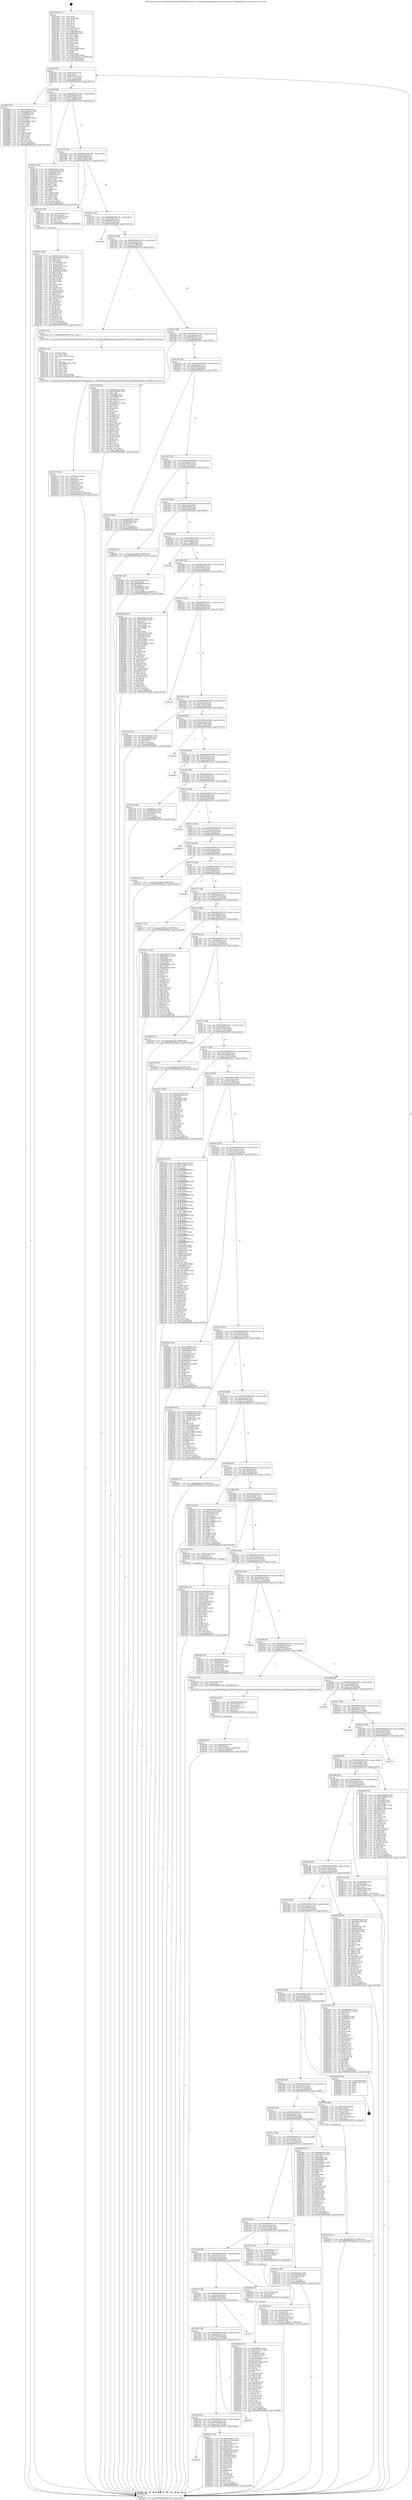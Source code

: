 digraph "0x4014d0" {
  label = "0x4014d0 (/mnt/c/Users/mathe/Desktop/tcc/POCII/binaries/extr_reactosbaseapplicationsnetworknetcmdUser.c_ReadSeparator_Final-ollvm.out::main(0))"
  labelloc = "t"
  node[shape=record]

  Entry [label="",width=0.3,height=0.3,shape=circle,fillcolor=black,style=filled]
  "0x40153f" [label="{
     0x40153f [32]\l
     | [instrs]\l
     &nbsp;&nbsp;0x40153f \<+6\>: mov -0x98(%rbp),%eax\l
     &nbsp;&nbsp;0x401545 \<+2\>: mov %eax,%ecx\l
     &nbsp;&nbsp;0x401547 \<+6\>: sub $0x86209753,%ecx\l
     &nbsp;&nbsp;0x40154d \<+6\>: mov %eax,-0xac(%rbp)\l
     &nbsp;&nbsp;0x401553 \<+6\>: mov %ecx,-0xb0(%rbp)\l
     &nbsp;&nbsp;0x401559 \<+6\>: je 000000000040284f \<main+0x137f\>\l
  }"]
  "0x40284f" [label="{
     0x40284f [91]\l
     | [instrs]\l
     &nbsp;&nbsp;0x40284f \<+5\>: mov $0x710861bf,%eax\l
     &nbsp;&nbsp;0x402854 \<+5\>: mov $0xe1ba2da7,%ecx\l
     &nbsp;&nbsp;0x402859 \<+7\>: mov 0x405060,%edx\l
     &nbsp;&nbsp;0x402860 \<+7\>: mov 0x405064,%esi\l
     &nbsp;&nbsp;0x402867 \<+2\>: mov %edx,%edi\l
     &nbsp;&nbsp;0x402869 \<+6\>: sub $0x76b8fba2,%edi\l
     &nbsp;&nbsp;0x40286f \<+3\>: sub $0x1,%edi\l
     &nbsp;&nbsp;0x402872 \<+6\>: add $0x76b8fba2,%edi\l
     &nbsp;&nbsp;0x402878 \<+3\>: imul %edi,%edx\l
     &nbsp;&nbsp;0x40287b \<+3\>: and $0x1,%edx\l
     &nbsp;&nbsp;0x40287e \<+3\>: cmp $0x0,%edx\l
     &nbsp;&nbsp;0x402881 \<+4\>: sete %r8b\l
     &nbsp;&nbsp;0x402885 \<+3\>: cmp $0xa,%esi\l
     &nbsp;&nbsp;0x402888 \<+4\>: setl %r9b\l
     &nbsp;&nbsp;0x40288c \<+3\>: mov %r8b,%r10b\l
     &nbsp;&nbsp;0x40288f \<+3\>: and %r9b,%r10b\l
     &nbsp;&nbsp;0x402892 \<+3\>: xor %r9b,%r8b\l
     &nbsp;&nbsp;0x402895 \<+3\>: or %r8b,%r10b\l
     &nbsp;&nbsp;0x402898 \<+4\>: test $0x1,%r10b\l
     &nbsp;&nbsp;0x40289c \<+3\>: cmovne %ecx,%eax\l
     &nbsp;&nbsp;0x40289f \<+6\>: mov %eax,-0x98(%rbp)\l
     &nbsp;&nbsp;0x4028a5 \<+5\>: jmp 0000000000402aaf \<main+0x15df\>\l
  }"]
  "0x40155f" [label="{
     0x40155f [28]\l
     | [instrs]\l
     &nbsp;&nbsp;0x40155f \<+5\>: jmp 0000000000401564 \<main+0x94\>\l
     &nbsp;&nbsp;0x401564 \<+6\>: mov -0xac(%rbp),%eax\l
     &nbsp;&nbsp;0x40156a \<+5\>: sub $0x87e2d3be,%eax\l
     &nbsp;&nbsp;0x40156f \<+6\>: mov %eax,-0xb4(%rbp)\l
     &nbsp;&nbsp;0x401575 \<+6\>: je 00000000004021e3 \<main+0xd13\>\l
  }"]
  Exit [label="",width=0.3,height=0.3,shape=circle,fillcolor=black,style=filled,peripheries=2]
  "0x4021e3" [label="{
     0x4021e3 [91]\l
     | [instrs]\l
     &nbsp;&nbsp;0x4021e3 \<+5\>: mov $0xb8c780c5,%eax\l
     &nbsp;&nbsp;0x4021e8 \<+5\>: mov $0x791908e8,%ecx\l
     &nbsp;&nbsp;0x4021ed \<+7\>: mov 0x405060,%edx\l
     &nbsp;&nbsp;0x4021f4 \<+7\>: mov 0x405064,%esi\l
     &nbsp;&nbsp;0x4021fb \<+2\>: mov %edx,%edi\l
     &nbsp;&nbsp;0x4021fd \<+6\>: add $0x9cc5d1cf,%edi\l
     &nbsp;&nbsp;0x402203 \<+3\>: sub $0x1,%edi\l
     &nbsp;&nbsp;0x402206 \<+6\>: sub $0x9cc5d1cf,%edi\l
     &nbsp;&nbsp;0x40220c \<+3\>: imul %edi,%edx\l
     &nbsp;&nbsp;0x40220f \<+3\>: and $0x1,%edx\l
     &nbsp;&nbsp;0x402212 \<+3\>: cmp $0x0,%edx\l
     &nbsp;&nbsp;0x402215 \<+4\>: sete %r8b\l
     &nbsp;&nbsp;0x402219 \<+3\>: cmp $0xa,%esi\l
     &nbsp;&nbsp;0x40221c \<+4\>: setl %r9b\l
     &nbsp;&nbsp;0x402220 \<+3\>: mov %r8b,%r10b\l
     &nbsp;&nbsp;0x402223 \<+3\>: and %r9b,%r10b\l
     &nbsp;&nbsp;0x402226 \<+3\>: xor %r9b,%r8b\l
     &nbsp;&nbsp;0x402229 \<+3\>: or %r8b,%r10b\l
     &nbsp;&nbsp;0x40222c \<+4\>: test $0x1,%r10b\l
     &nbsp;&nbsp;0x402230 \<+3\>: cmovne %ecx,%eax\l
     &nbsp;&nbsp;0x402233 \<+6\>: mov %eax,-0x98(%rbp)\l
     &nbsp;&nbsp;0x402239 \<+5\>: jmp 0000000000402aaf \<main+0x15df\>\l
  }"]
  "0x40157b" [label="{
     0x40157b [28]\l
     | [instrs]\l
     &nbsp;&nbsp;0x40157b \<+5\>: jmp 0000000000401580 \<main+0xb0\>\l
     &nbsp;&nbsp;0x401580 \<+6\>: mov -0xac(%rbp),%eax\l
     &nbsp;&nbsp;0x401586 \<+5\>: sub $0x8a8eeb05,%eax\l
     &nbsp;&nbsp;0x40158b \<+6\>: mov %eax,-0xb8(%rbp)\l
     &nbsp;&nbsp;0x401591 \<+6\>: je 0000000000401ed7 \<main+0xa07\>\l
  }"]
  "0x402558" [label="{
     0x402558 [155]\l
     | [instrs]\l
     &nbsp;&nbsp;0x402558 \<+5\>: mov $0x998bc7e,%ecx\l
     &nbsp;&nbsp;0x40255d \<+5\>: mov $0xaa2050ce,%edx\l
     &nbsp;&nbsp;0x402562 \<+3\>: mov $0x1,%sil\l
     &nbsp;&nbsp;0x402565 \<+8\>: mov 0x405060,%r8d\l
     &nbsp;&nbsp;0x40256d \<+8\>: mov 0x405064,%r9d\l
     &nbsp;&nbsp;0x402575 \<+3\>: mov %r8d,%r10d\l
     &nbsp;&nbsp;0x402578 \<+7\>: sub $0xd3d1a5aa,%r10d\l
     &nbsp;&nbsp;0x40257f \<+4\>: sub $0x1,%r10d\l
     &nbsp;&nbsp;0x402583 \<+7\>: add $0xd3d1a5aa,%r10d\l
     &nbsp;&nbsp;0x40258a \<+4\>: imul %r10d,%r8d\l
     &nbsp;&nbsp;0x40258e \<+4\>: and $0x1,%r8d\l
     &nbsp;&nbsp;0x402592 \<+4\>: cmp $0x0,%r8d\l
     &nbsp;&nbsp;0x402596 \<+4\>: sete %r11b\l
     &nbsp;&nbsp;0x40259a \<+4\>: cmp $0xa,%r9d\l
     &nbsp;&nbsp;0x40259e \<+3\>: setl %bl\l
     &nbsp;&nbsp;0x4025a1 \<+3\>: mov %r11b,%r14b\l
     &nbsp;&nbsp;0x4025a4 \<+4\>: xor $0xff,%r14b\l
     &nbsp;&nbsp;0x4025a8 \<+3\>: mov %bl,%r15b\l
     &nbsp;&nbsp;0x4025ab \<+4\>: xor $0xff,%r15b\l
     &nbsp;&nbsp;0x4025af \<+4\>: xor $0x1,%sil\l
     &nbsp;&nbsp;0x4025b3 \<+3\>: mov %r14b,%r12b\l
     &nbsp;&nbsp;0x4025b6 \<+4\>: and $0xff,%r12b\l
     &nbsp;&nbsp;0x4025ba \<+3\>: and %sil,%r11b\l
     &nbsp;&nbsp;0x4025bd \<+3\>: mov %r15b,%r13b\l
     &nbsp;&nbsp;0x4025c0 \<+4\>: and $0xff,%r13b\l
     &nbsp;&nbsp;0x4025c4 \<+3\>: and %sil,%bl\l
     &nbsp;&nbsp;0x4025c7 \<+3\>: or %r11b,%r12b\l
     &nbsp;&nbsp;0x4025ca \<+3\>: or %bl,%r13b\l
     &nbsp;&nbsp;0x4025cd \<+3\>: xor %r13b,%r12b\l
     &nbsp;&nbsp;0x4025d0 \<+3\>: or %r15b,%r14b\l
     &nbsp;&nbsp;0x4025d3 \<+4\>: xor $0xff,%r14b\l
     &nbsp;&nbsp;0x4025d7 \<+4\>: or $0x1,%sil\l
     &nbsp;&nbsp;0x4025db \<+3\>: and %sil,%r14b\l
     &nbsp;&nbsp;0x4025de \<+3\>: or %r14b,%r12b\l
     &nbsp;&nbsp;0x4025e1 \<+4\>: test $0x1,%r12b\l
     &nbsp;&nbsp;0x4025e5 \<+3\>: cmovne %edx,%ecx\l
     &nbsp;&nbsp;0x4025e8 \<+6\>: mov %ecx,-0x98(%rbp)\l
     &nbsp;&nbsp;0x4025ee \<+5\>: jmp 0000000000402aaf \<main+0x15df\>\l
  }"]
  "0x401ed7" [label="{
     0x401ed7 [29]\l
     | [instrs]\l
     &nbsp;&nbsp;0x401ed7 \<+4\>: mov -0x78(%rbp),%rax\l
     &nbsp;&nbsp;0x401edb \<+6\>: movl $0x1,(%rax)\l
     &nbsp;&nbsp;0x401ee1 \<+4\>: mov -0x78(%rbp),%rax\l
     &nbsp;&nbsp;0x401ee5 \<+3\>: movslq (%rax),%rax\l
     &nbsp;&nbsp;0x401ee8 \<+4\>: shl $0x3,%rax\l
     &nbsp;&nbsp;0x401eec \<+3\>: mov %rax,%rdi\l
     &nbsp;&nbsp;0x401eef \<+5\>: call 0000000000401050 \<malloc@plt\>\l
     | [calls]\l
     &nbsp;&nbsp;0x401050 \{1\} (unknown)\l
  }"]
  "0x401597" [label="{
     0x401597 [28]\l
     | [instrs]\l
     &nbsp;&nbsp;0x401597 \<+5\>: jmp 000000000040159c \<main+0xcc\>\l
     &nbsp;&nbsp;0x40159c \<+6\>: mov -0xac(%rbp),%eax\l
     &nbsp;&nbsp;0x4015a2 \<+5\>: sub $0x8b8411ec,%eax\l
     &nbsp;&nbsp;0x4015a7 \<+6\>: mov %eax,-0xbc(%rbp)\l
     &nbsp;&nbsp;0x4015ad \<+6\>: je 0000000000402602 \<main+0x1132\>\l
  }"]
  "0x40247d" [label="{
     0x40247d [15]\l
     | [instrs]\l
     &nbsp;&nbsp;0x40247d \<+10\>: movl $0xabe97d78,-0x98(%rbp)\l
     &nbsp;&nbsp;0x402487 \<+5\>: jmp 0000000000402aaf \<main+0x15df\>\l
  }"]
  "0x402602" [label="{
     0x402602\l
  }", style=dashed]
  "0x4015b3" [label="{
     0x4015b3 [28]\l
     | [instrs]\l
     &nbsp;&nbsp;0x4015b3 \<+5\>: jmp 00000000004015b8 \<main+0xe8\>\l
     &nbsp;&nbsp;0x4015b8 \<+6\>: mov -0xac(%rbp),%eax\l
     &nbsp;&nbsp;0x4015be \<+5\>: sub $0xa62d7269,%eax\l
     &nbsp;&nbsp;0x4015c3 \<+6\>: mov %eax,-0xc0(%rbp)\l
     &nbsp;&nbsp;0x4015c9 \<+6\>: je 000000000040213c \<main+0xc6c\>\l
  }"]
  "0x4022e8" [label="{
     0x4022e8 [31]\l
     | [instrs]\l
     &nbsp;&nbsp;0x4022e8 \<+4\>: mov -0x48(%rbp),%rcx\l
     &nbsp;&nbsp;0x4022ec \<+6\>: movl $0x0,(%rcx)\l
     &nbsp;&nbsp;0x4022f2 \<+10\>: movl $0x34e566b2,-0x98(%rbp)\l
     &nbsp;&nbsp;0x4022fc \<+6\>: mov %eax,-0x184(%rbp)\l
     &nbsp;&nbsp;0x402302 \<+5\>: jmp 0000000000402aaf \<main+0x15df\>\l
  }"]
  "0x40213c" [label="{
     0x40213c [5]\l
     | [instrs]\l
     &nbsp;&nbsp;0x40213c \<+5\>: call 0000000000401160 \<next_i\>\l
     | [calls]\l
     &nbsp;&nbsp;0x401160 \{1\} (/mnt/c/Users/mathe/Desktop/tcc/POCII/binaries/extr_reactosbaseapplicationsnetworknetcmdUser.c_ReadSeparator_Final-ollvm.out::next_i)\l
  }"]
  "0x4015cf" [label="{
     0x4015cf [28]\l
     | [instrs]\l
     &nbsp;&nbsp;0x4015cf \<+5\>: jmp 00000000004015d4 \<main+0x104\>\l
     &nbsp;&nbsp;0x4015d4 \<+6\>: mov -0xac(%rbp),%eax\l
     &nbsp;&nbsp;0x4015da \<+5\>: sub $0xa8493257,%eax\l
     &nbsp;&nbsp;0x4015df \<+6\>: mov %eax,-0xc4(%rbp)\l
     &nbsp;&nbsp;0x4015e5 \<+6\>: je 0000000000401d02 \<main+0x832\>\l
  }"]
  "0x4022cb" [label="{
     0x4022cb [29]\l
     | [instrs]\l
     &nbsp;&nbsp;0x4022cb \<+10\>: movabs $0x4030b6,%rdi\l
     &nbsp;&nbsp;0x4022d5 \<+4\>: mov -0x50(%rbp),%rcx\l
     &nbsp;&nbsp;0x4022d9 \<+2\>: mov %eax,(%rcx)\l
     &nbsp;&nbsp;0x4022db \<+4\>: mov -0x50(%rbp),%rcx\l
     &nbsp;&nbsp;0x4022df \<+2\>: mov (%rcx),%esi\l
     &nbsp;&nbsp;0x4022e1 \<+2\>: mov $0x0,%al\l
     &nbsp;&nbsp;0x4022e3 \<+5\>: call 0000000000401040 \<printf@plt\>\l
     | [calls]\l
     &nbsp;&nbsp;0x401040 \{1\} (unknown)\l
  }"]
  "0x401d02" [label="{
     0x401d02 [147]\l
     | [instrs]\l
     &nbsp;&nbsp;0x401d02 \<+5\>: mov $0xca8422af,%eax\l
     &nbsp;&nbsp;0x401d07 \<+5\>: mov $0xf7d5dede,%ecx\l
     &nbsp;&nbsp;0x401d0c \<+2\>: mov $0x1,%dl\l
     &nbsp;&nbsp;0x401d0e \<+7\>: mov 0x405060,%esi\l
     &nbsp;&nbsp;0x401d15 \<+7\>: mov 0x405064,%edi\l
     &nbsp;&nbsp;0x401d1c \<+3\>: mov %esi,%r8d\l
     &nbsp;&nbsp;0x401d1f \<+7\>: add $0x1b0b174b,%r8d\l
     &nbsp;&nbsp;0x401d26 \<+4\>: sub $0x1,%r8d\l
     &nbsp;&nbsp;0x401d2a \<+7\>: sub $0x1b0b174b,%r8d\l
     &nbsp;&nbsp;0x401d31 \<+4\>: imul %r8d,%esi\l
     &nbsp;&nbsp;0x401d35 \<+3\>: and $0x1,%esi\l
     &nbsp;&nbsp;0x401d38 \<+3\>: cmp $0x0,%esi\l
     &nbsp;&nbsp;0x401d3b \<+4\>: sete %r9b\l
     &nbsp;&nbsp;0x401d3f \<+3\>: cmp $0xa,%edi\l
     &nbsp;&nbsp;0x401d42 \<+4\>: setl %r10b\l
     &nbsp;&nbsp;0x401d46 \<+3\>: mov %r9b,%r11b\l
     &nbsp;&nbsp;0x401d49 \<+4\>: xor $0xff,%r11b\l
     &nbsp;&nbsp;0x401d4d \<+3\>: mov %r10b,%bl\l
     &nbsp;&nbsp;0x401d50 \<+3\>: xor $0xff,%bl\l
     &nbsp;&nbsp;0x401d53 \<+3\>: xor $0x1,%dl\l
     &nbsp;&nbsp;0x401d56 \<+3\>: mov %r11b,%r14b\l
     &nbsp;&nbsp;0x401d59 \<+4\>: and $0xff,%r14b\l
     &nbsp;&nbsp;0x401d5d \<+3\>: and %dl,%r9b\l
     &nbsp;&nbsp;0x401d60 \<+3\>: mov %bl,%r15b\l
     &nbsp;&nbsp;0x401d63 \<+4\>: and $0xff,%r15b\l
     &nbsp;&nbsp;0x401d67 \<+3\>: and %dl,%r10b\l
     &nbsp;&nbsp;0x401d6a \<+3\>: or %r9b,%r14b\l
     &nbsp;&nbsp;0x401d6d \<+3\>: or %r10b,%r15b\l
     &nbsp;&nbsp;0x401d70 \<+3\>: xor %r15b,%r14b\l
     &nbsp;&nbsp;0x401d73 \<+3\>: or %bl,%r11b\l
     &nbsp;&nbsp;0x401d76 \<+4\>: xor $0xff,%r11b\l
     &nbsp;&nbsp;0x401d7a \<+3\>: or $0x1,%dl\l
     &nbsp;&nbsp;0x401d7d \<+3\>: and %dl,%r11b\l
     &nbsp;&nbsp;0x401d80 \<+3\>: or %r11b,%r14b\l
     &nbsp;&nbsp;0x401d83 \<+4\>: test $0x1,%r14b\l
     &nbsp;&nbsp;0x401d87 \<+3\>: cmovne %ecx,%eax\l
     &nbsp;&nbsp;0x401d8a \<+6\>: mov %eax,-0x98(%rbp)\l
     &nbsp;&nbsp;0x401d90 \<+5\>: jmp 0000000000402aaf \<main+0x15df\>\l
  }"]
  "0x4015eb" [label="{
     0x4015eb [28]\l
     | [instrs]\l
     &nbsp;&nbsp;0x4015eb \<+5\>: jmp 00000000004015f0 \<main+0x120\>\l
     &nbsp;&nbsp;0x4015f0 \<+6\>: mov -0xac(%rbp),%eax\l
     &nbsp;&nbsp;0x4015f6 \<+5\>: sub $0xa974fb2d,%eax\l
     &nbsp;&nbsp;0x4015fb \<+6\>: mov %eax,-0xc8(%rbp)\l
     &nbsp;&nbsp;0x401601 \<+6\>: je 0000000000401cc3 \<main+0x7f3\>\l
  }"]
  "0x401abb" [label="{
     0x401abb\l
  }", style=dashed]
  "0x401cc3" [label="{
     0x401cc3 [30]\l
     | [instrs]\l
     &nbsp;&nbsp;0x401cc3 \<+5\>: mov $0xa8493257,%eax\l
     &nbsp;&nbsp;0x401cc8 \<+5\>: mov $0x6fe3f543,%ecx\l
     &nbsp;&nbsp;0x401ccd \<+3\>: mov -0x35(%rbp),%dl\l
     &nbsp;&nbsp;0x401cd0 \<+3\>: test $0x1,%dl\l
     &nbsp;&nbsp;0x401cd3 \<+3\>: cmovne %ecx,%eax\l
     &nbsp;&nbsp;0x401cd6 \<+6\>: mov %eax,-0x98(%rbp)\l
     &nbsp;&nbsp;0x401cdc \<+5\>: jmp 0000000000402aaf \<main+0x15df\>\l
  }"]
  "0x401607" [label="{
     0x401607 [28]\l
     | [instrs]\l
     &nbsp;&nbsp;0x401607 \<+5\>: jmp 000000000040160c \<main+0x13c\>\l
     &nbsp;&nbsp;0x40160c \<+6\>: mov -0xac(%rbp),%eax\l
     &nbsp;&nbsp;0x401612 \<+5\>: sub $0xaa2050ce,%eax\l
     &nbsp;&nbsp;0x401617 \<+6\>: mov %eax,-0xcc(%rbp)\l
     &nbsp;&nbsp;0x40161d \<+6\>: je 00000000004025f3 \<main+0x1123\>\l
  }"]
  "0x40223e" [label="{
     0x40223e [114]\l
     | [instrs]\l
     &nbsp;&nbsp;0x40223e \<+5\>: mov $0xb8c780c5,%eax\l
     &nbsp;&nbsp;0x402243 \<+5\>: mov $0xcc81732a,%ecx\l
     &nbsp;&nbsp;0x402248 \<+2\>: xor %edx,%edx\l
     &nbsp;&nbsp;0x40224a \<+4\>: mov -0x68(%rbp),%rsi\l
     &nbsp;&nbsp;0x40224e \<+2\>: mov (%rsi),%edi\l
     &nbsp;&nbsp;0x402250 \<+6\>: add $0xd61eb825,%edi\l
     &nbsp;&nbsp;0x402256 \<+3\>: add $0x1,%edi\l
     &nbsp;&nbsp;0x402259 \<+6\>: sub $0xd61eb825,%edi\l
     &nbsp;&nbsp;0x40225f \<+4\>: mov -0x68(%rbp),%rsi\l
     &nbsp;&nbsp;0x402263 \<+2\>: mov %edi,(%rsi)\l
     &nbsp;&nbsp;0x402265 \<+7\>: mov 0x405060,%edi\l
     &nbsp;&nbsp;0x40226c \<+8\>: mov 0x405064,%r8d\l
     &nbsp;&nbsp;0x402274 \<+3\>: sub $0x1,%edx\l
     &nbsp;&nbsp;0x402277 \<+3\>: mov %edi,%r9d\l
     &nbsp;&nbsp;0x40227a \<+3\>: add %edx,%r9d\l
     &nbsp;&nbsp;0x40227d \<+4\>: imul %r9d,%edi\l
     &nbsp;&nbsp;0x402281 \<+3\>: and $0x1,%edi\l
     &nbsp;&nbsp;0x402284 \<+3\>: cmp $0x0,%edi\l
     &nbsp;&nbsp;0x402287 \<+4\>: sete %r10b\l
     &nbsp;&nbsp;0x40228b \<+4\>: cmp $0xa,%r8d\l
     &nbsp;&nbsp;0x40228f \<+4\>: setl %r11b\l
     &nbsp;&nbsp;0x402293 \<+3\>: mov %r10b,%bl\l
     &nbsp;&nbsp;0x402296 \<+3\>: and %r11b,%bl\l
     &nbsp;&nbsp;0x402299 \<+3\>: xor %r11b,%r10b\l
     &nbsp;&nbsp;0x40229c \<+3\>: or %r10b,%bl\l
     &nbsp;&nbsp;0x40229f \<+3\>: test $0x1,%bl\l
     &nbsp;&nbsp;0x4022a2 \<+3\>: cmovne %ecx,%eax\l
     &nbsp;&nbsp;0x4022a5 \<+6\>: mov %eax,-0x98(%rbp)\l
     &nbsp;&nbsp;0x4022ab \<+5\>: jmp 0000000000402aaf \<main+0x15df\>\l
  }"]
  "0x4025f3" [label="{
     0x4025f3 [15]\l
     | [instrs]\l
     &nbsp;&nbsp;0x4025f3 \<+10\>: movl $0xec4022f5,-0x98(%rbp)\l
     &nbsp;&nbsp;0x4025fd \<+5\>: jmp 0000000000402aaf \<main+0x15df\>\l
  }"]
  "0x401623" [label="{
     0x401623 [28]\l
     | [instrs]\l
     &nbsp;&nbsp;0x401623 \<+5\>: jmp 0000000000401628 \<main+0x158\>\l
     &nbsp;&nbsp;0x401628 \<+6\>: mov -0xac(%rbp),%eax\l
     &nbsp;&nbsp;0x40162e \<+5\>: sub $0xabe97d78,%eax\l
     &nbsp;&nbsp;0x401633 \<+6\>: mov %eax,-0xd0(%rbp)\l
     &nbsp;&nbsp;0x401639 \<+6\>: je 000000000040248c \<main+0xfbc\>\l
  }"]
  "0x401a9f" [label="{
     0x401a9f [28]\l
     | [instrs]\l
     &nbsp;&nbsp;0x401a9f \<+5\>: jmp 0000000000401aa4 \<main+0x5d4\>\l
     &nbsp;&nbsp;0x401aa4 \<+6\>: mov -0xac(%rbp),%eax\l
     &nbsp;&nbsp;0x401aaa \<+5\>: sub $0x791908e8,%eax\l
     &nbsp;&nbsp;0x401aaf \<+6\>: mov %eax,-0x174(%rbp)\l
     &nbsp;&nbsp;0x401ab5 \<+6\>: je 000000000040223e \<main+0xd6e\>\l
  }"]
  "0x40248c" [label="{
     0x40248c [42]\l
     | [instrs]\l
     &nbsp;&nbsp;0x40248c \<+4\>: mov -0x48(%rbp),%rax\l
     &nbsp;&nbsp;0x402490 \<+2\>: mov (%rax),%ecx\l
     &nbsp;&nbsp;0x402492 \<+6\>: add $0x9659804b,%ecx\l
     &nbsp;&nbsp;0x402498 \<+3\>: add $0x1,%ecx\l
     &nbsp;&nbsp;0x40249b \<+6\>: sub $0x9659804b,%ecx\l
     &nbsp;&nbsp;0x4024a1 \<+4\>: mov -0x48(%rbp),%rax\l
     &nbsp;&nbsp;0x4024a5 \<+2\>: mov %ecx,(%rax)\l
     &nbsp;&nbsp;0x4024a7 \<+10\>: movl $0x34e566b2,-0x98(%rbp)\l
     &nbsp;&nbsp;0x4024b1 \<+5\>: jmp 0000000000402aaf \<main+0x15df\>\l
  }"]
  "0x40163f" [label="{
     0x40163f [28]\l
     | [instrs]\l
     &nbsp;&nbsp;0x40163f \<+5\>: jmp 0000000000401644 \<main+0x174\>\l
     &nbsp;&nbsp;0x401644 \<+6\>: mov -0xac(%rbp),%eax\l
     &nbsp;&nbsp;0x40164a \<+5\>: sub $0xb1238ae2,%eax\l
     &nbsp;&nbsp;0x40164f \<+6\>: mov %eax,-0xd4(%rbp)\l
     &nbsp;&nbsp;0x401655 \<+6\>: je 00000000004029a0 \<main+0x14d0\>\l
  }"]
  "0x402a97" [label="{
     0x402a97\l
  }", style=dashed]
  "0x4029a0" [label="{
     0x4029a0\l
  }", style=dashed]
  "0x40165b" [label="{
     0x40165b [28]\l
     | [instrs]\l
     &nbsp;&nbsp;0x40165b \<+5\>: jmp 0000000000401660 \<main+0x190\>\l
     &nbsp;&nbsp;0x401660 \<+6\>: mov -0xac(%rbp),%eax\l
     &nbsp;&nbsp;0x401666 \<+5\>: sub $0xb2270513,%eax\l
     &nbsp;&nbsp;0x40166b \<+6\>: mov %eax,-0xd8(%rbp)\l
     &nbsp;&nbsp;0x401671 \<+6\>: je 0000000000402390 \<main+0xec0\>\l
  }"]
  "0x401a83" [label="{
     0x401a83 [28]\l
     | [instrs]\l
     &nbsp;&nbsp;0x401a83 \<+5\>: jmp 0000000000401a88 \<main+0x5b8\>\l
     &nbsp;&nbsp;0x401a88 \<+6\>: mov -0xac(%rbp),%eax\l
     &nbsp;&nbsp;0x401a8e \<+5\>: sub $0x710861bf,%eax\l
     &nbsp;&nbsp;0x401a93 \<+6\>: mov %eax,-0x170(%rbp)\l
     &nbsp;&nbsp;0x401a99 \<+6\>: je 0000000000402a97 \<main+0x15c7\>\l
  }"]
  "0x402390" [label="{
     0x402390 [171]\l
     | [instrs]\l
     &nbsp;&nbsp;0x402390 \<+5\>: mov $0xbb099c7d,%eax\l
     &nbsp;&nbsp;0x402395 \<+5\>: mov $0xb7414b3f,%ecx\l
     &nbsp;&nbsp;0x40239a \<+2\>: mov $0x1,%dl\l
     &nbsp;&nbsp;0x40239c \<+4\>: mov -0x48(%rbp),%rsi\l
     &nbsp;&nbsp;0x4023a0 \<+2\>: mov (%rsi),%edi\l
     &nbsp;&nbsp;0x4023a2 \<+4\>: mov -0x78(%rbp),%rsi\l
     &nbsp;&nbsp;0x4023a6 \<+2\>: cmp (%rsi),%edi\l
     &nbsp;&nbsp;0x4023a8 \<+4\>: setl %r8b\l
     &nbsp;&nbsp;0x4023ac \<+4\>: and $0x1,%r8b\l
     &nbsp;&nbsp;0x4023b0 \<+4\>: mov %r8b,-0x2d(%rbp)\l
     &nbsp;&nbsp;0x4023b4 \<+7\>: mov 0x405060,%edi\l
     &nbsp;&nbsp;0x4023bb \<+8\>: mov 0x405064,%r9d\l
     &nbsp;&nbsp;0x4023c3 \<+3\>: mov %edi,%r10d\l
     &nbsp;&nbsp;0x4023c6 \<+7\>: sub $0x1b3d498a,%r10d\l
     &nbsp;&nbsp;0x4023cd \<+4\>: sub $0x1,%r10d\l
     &nbsp;&nbsp;0x4023d1 \<+7\>: add $0x1b3d498a,%r10d\l
     &nbsp;&nbsp;0x4023d8 \<+4\>: imul %r10d,%edi\l
     &nbsp;&nbsp;0x4023dc \<+3\>: and $0x1,%edi\l
     &nbsp;&nbsp;0x4023df \<+3\>: cmp $0x0,%edi\l
     &nbsp;&nbsp;0x4023e2 \<+4\>: sete %r8b\l
     &nbsp;&nbsp;0x4023e6 \<+4\>: cmp $0xa,%r9d\l
     &nbsp;&nbsp;0x4023ea \<+4\>: setl %r11b\l
     &nbsp;&nbsp;0x4023ee \<+3\>: mov %r8b,%bl\l
     &nbsp;&nbsp;0x4023f1 \<+3\>: xor $0xff,%bl\l
     &nbsp;&nbsp;0x4023f4 \<+3\>: mov %r11b,%r14b\l
     &nbsp;&nbsp;0x4023f7 \<+4\>: xor $0xff,%r14b\l
     &nbsp;&nbsp;0x4023fb \<+3\>: xor $0x1,%dl\l
     &nbsp;&nbsp;0x4023fe \<+3\>: mov %bl,%r15b\l
     &nbsp;&nbsp;0x402401 \<+4\>: and $0xff,%r15b\l
     &nbsp;&nbsp;0x402405 \<+3\>: and %dl,%r8b\l
     &nbsp;&nbsp;0x402408 \<+3\>: mov %r14b,%r12b\l
     &nbsp;&nbsp;0x40240b \<+4\>: and $0xff,%r12b\l
     &nbsp;&nbsp;0x40240f \<+3\>: and %dl,%r11b\l
     &nbsp;&nbsp;0x402412 \<+3\>: or %r8b,%r15b\l
     &nbsp;&nbsp;0x402415 \<+3\>: or %r11b,%r12b\l
     &nbsp;&nbsp;0x402418 \<+3\>: xor %r12b,%r15b\l
     &nbsp;&nbsp;0x40241b \<+3\>: or %r14b,%bl\l
     &nbsp;&nbsp;0x40241e \<+3\>: xor $0xff,%bl\l
     &nbsp;&nbsp;0x402421 \<+3\>: or $0x1,%dl\l
     &nbsp;&nbsp;0x402424 \<+2\>: and %dl,%bl\l
     &nbsp;&nbsp;0x402426 \<+3\>: or %bl,%r15b\l
     &nbsp;&nbsp;0x402429 \<+4\>: test $0x1,%r15b\l
     &nbsp;&nbsp;0x40242d \<+3\>: cmovne %ecx,%eax\l
     &nbsp;&nbsp;0x402430 \<+6\>: mov %eax,-0x98(%rbp)\l
     &nbsp;&nbsp;0x402436 \<+5\>: jmp 0000000000402aaf \<main+0x15df\>\l
  }"]
  "0x401677" [label="{
     0x401677 [28]\l
     | [instrs]\l
     &nbsp;&nbsp;0x401677 \<+5\>: jmp 000000000040167c \<main+0x1ac\>\l
     &nbsp;&nbsp;0x40167c \<+6\>: mov -0xac(%rbp),%eax\l
     &nbsp;&nbsp;0x401682 \<+5\>: sub $0xb36670b4,%eax\l
     &nbsp;&nbsp;0x401687 \<+6\>: mov %eax,-0xdc(%rbp)\l
     &nbsp;&nbsp;0x40168d \<+6\>: je 0000000000402a7b \<main+0x15ab\>\l
  }"]
  "0x401ce1" [label="{
     0x401ce1\l
  }", style=dashed]
  "0x402a7b" [label="{
     0x402a7b\l
  }", style=dashed]
  "0x401693" [label="{
     0x401693 [28]\l
     | [instrs]\l
     &nbsp;&nbsp;0x401693 \<+5\>: jmp 0000000000401698 \<main+0x1c8\>\l
     &nbsp;&nbsp;0x401698 \<+6\>: mov -0xac(%rbp),%eax\l
     &nbsp;&nbsp;0x40169e \<+5\>: sub $0xb7414b3f,%eax\l
     &nbsp;&nbsp;0x4016a3 \<+6\>: mov %eax,-0xe0(%rbp)\l
     &nbsp;&nbsp;0x4016a9 \<+6\>: je 000000000040243b \<main+0xf6b\>\l
  }"]
  "0x401a67" [label="{
     0x401a67 [28]\l
     | [instrs]\l
     &nbsp;&nbsp;0x401a67 \<+5\>: jmp 0000000000401a6c \<main+0x59c\>\l
     &nbsp;&nbsp;0x401a6c \<+6\>: mov -0xac(%rbp),%eax\l
     &nbsp;&nbsp;0x401a72 \<+5\>: sub $0x6fe3f543,%eax\l
     &nbsp;&nbsp;0x401a77 \<+6\>: mov %eax,-0x16c(%rbp)\l
     &nbsp;&nbsp;0x401a7d \<+6\>: je 0000000000401ce1 \<main+0x811\>\l
  }"]
  "0x40243b" [label="{
     0x40243b [30]\l
     | [instrs]\l
     &nbsp;&nbsp;0x40243b \<+5\>: mov $0x4269a6d0,%eax\l
     &nbsp;&nbsp;0x402440 \<+5\>: mov $0x41f2a143,%ecx\l
     &nbsp;&nbsp;0x402445 \<+3\>: mov -0x2d(%rbp),%dl\l
     &nbsp;&nbsp;0x402448 \<+3\>: test $0x1,%dl\l
     &nbsp;&nbsp;0x40244b \<+3\>: cmovne %ecx,%eax\l
     &nbsp;&nbsp;0x40244e \<+6\>: mov %eax,-0x98(%rbp)\l
     &nbsp;&nbsp;0x402454 \<+5\>: jmp 0000000000402aaf \<main+0x15df\>\l
  }"]
  "0x4016af" [label="{
     0x4016af [28]\l
     | [instrs]\l
     &nbsp;&nbsp;0x4016af \<+5\>: jmp 00000000004016b4 \<main+0x1e4\>\l
     &nbsp;&nbsp;0x4016b4 \<+6\>: mov -0xac(%rbp),%eax\l
     &nbsp;&nbsp;0x4016ba \<+5\>: sub $0xb8c780c5,%eax\l
     &nbsp;&nbsp;0x4016bf \<+6\>: mov %eax,-0xe4(%rbp)\l
     &nbsp;&nbsp;0x4016c5 \<+6\>: je 0000000000402a02 \<main+0x1532\>\l
  }"]
  "0x402549" [label="{
     0x402549 [15]\l
     | [instrs]\l
     &nbsp;&nbsp;0x402549 \<+4\>: mov -0x70(%rbp),%rax\l
     &nbsp;&nbsp;0x40254d \<+3\>: mov (%rax),%rax\l
     &nbsp;&nbsp;0x402550 \<+3\>: mov %rax,%rdi\l
     &nbsp;&nbsp;0x402553 \<+5\>: call 0000000000401030 \<free@plt\>\l
     | [calls]\l
     &nbsp;&nbsp;0x401030 \{1\} (unknown)\l
  }"]
  "0x402a02" [label="{
     0x402a02\l
  }", style=dashed]
  "0x4016cb" [label="{
     0x4016cb [28]\l
     | [instrs]\l
     &nbsp;&nbsp;0x4016cb \<+5\>: jmp 00000000004016d0 \<main+0x200\>\l
     &nbsp;&nbsp;0x4016d0 \<+6\>: mov -0xac(%rbp),%eax\l
     &nbsp;&nbsp;0x4016d6 \<+5\>: sub $0xbb099c7d,%eax\l
     &nbsp;&nbsp;0x4016db \<+6\>: mov %eax,-0xe8(%rbp)\l
     &nbsp;&nbsp;0x4016e1 \<+6\>: je 0000000000402a24 \<main+0x1554\>\l
  }"]
  "0x402175" [label="{
     0x402175 [53]\l
     | [instrs]\l
     &nbsp;&nbsp;0x402175 \<+6\>: mov -0x180(%rbp),%ecx\l
     &nbsp;&nbsp;0x40217b \<+3\>: imul %eax,%ecx\l
     &nbsp;&nbsp;0x40217e \<+4\>: mov -0x70(%rbp),%r8\l
     &nbsp;&nbsp;0x402182 \<+3\>: mov (%r8),%r8\l
     &nbsp;&nbsp;0x402185 \<+4\>: mov -0x68(%rbp),%r9\l
     &nbsp;&nbsp;0x402189 \<+3\>: movslq (%r9),%r9\l
     &nbsp;&nbsp;0x40218c \<+4\>: mov (%r8,%r9,8),%r8\l
     &nbsp;&nbsp;0x402190 \<+4\>: mov -0x58(%rbp),%r9\l
     &nbsp;&nbsp;0x402194 \<+3\>: movslq (%r9),%r9\l
     &nbsp;&nbsp;0x402197 \<+4\>: mov %ecx,(%r8,%r9,4)\l
     &nbsp;&nbsp;0x40219b \<+10\>: movl $0x30a2b972,-0x98(%rbp)\l
     &nbsp;&nbsp;0x4021a5 \<+5\>: jmp 0000000000402aaf \<main+0x15df\>\l
  }"]
  "0x402a24" [label="{
     0x402a24\l
  }", style=dashed]
  "0x4016e7" [label="{
     0x4016e7 [28]\l
     | [instrs]\l
     &nbsp;&nbsp;0x4016e7 \<+5\>: jmp 00000000004016ec \<main+0x21c\>\l
     &nbsp;&nbsp;0x4016ec \<+6\>: mov -0xac(%rbp),%eax\l
     &nbsp;&nbsp;0x4016f2 \<+5\>: sub $0xc5a3816a,%eax\l
     &nbsp;&nbsp;0x4016f7 \<+6\>: mov %eax,-0xec(%rbp)\l
     &nbsp;&nbsp;0x4016fd \<+6\>: je 0000000000401e26 \<main+0x956\>\l
  }"]
  "0x402141" [label="{
     0x402141 [52]\l
     | [instrs]\l
     &nbsp;&nbsp;0x402141 \<+2\>: xor %ecx,%ecx\l
     &nbsp;&nbsp;0x402143 \<+5\>: mov $0x2,%edx\l
     &nbsp;&nbsp;0x402148 \<+6\>: mov %edx,-0x17c(%rbp)\l
     &nbsp;&nbsp;0x40214e \<+1\>: cltd\l
     &nbsp;&nbsp;0x40214f \<+6\>: mov -0x17c(%rbp),%esi\l
     &nbsp;&nbsp;0x402155 \<+2\>: idiv %esi\l
     &nbsp;&nbsp;0x402157 \<+6\>: imul $0xfffffffe,%edx,%edx\l
     &nbsp;&nbsp;0x40215d \<+2\>: mov %ecx,%edi\l
     &nbsp;&nbsp;0x40215f \<+2\>: sub %edx,%edi\l
     &nbsp;&nbsp;0x402161 \<+2\>: mov %ecx,%edx\l
     &nbsp;&nbsp;0x402163 \<+3\>: sub $0x1,%edx\l
     &nbsp;&nbsp;0x402166 \<+2\>: add %edx,%edi\l
     &nbsp;&nbsp;0x402168 \<+2\>: sub %edi,%ecx\l
     &nbsp;&nbsp;0x40216a \<+6\>: mov %ecx,-0x180(%rbp)\l
     &nbsp;&nbsp;0x402170 \<+5\>: call 0000000000401160 \<next_i\>\l
     | [calls]\l
     &nbsp;&nbsp;0x401160 \{1\} (/mnt/c/Users/mathe/Desktop/tcc/POCII/binaries/extr_reactosbaseapplicationsnetworknetcmdUser.c_ReadSeparator_Final-ollvm.out::next_i)\l
  }"]
  "0x401e26" [label="{
     0x401e26 [30]\l
     | [instrs]\l
     &nbsp;&nbsp;0x401e26 \<+5\>: mov $0x8b8411ec,%eax\l
     &nbsp;&nbsp;0x401e2b \<+5\>: mov $0x3052ff81,%ecx\l
     &nbsp;&nbsp;0x401e30 \<+3\>: mov -0x34(%rbp),%edx\l
     &nbsp;&nbsp;0x401e33 \<+3\>: cmp $0x0,%edx\l
     &nbsp;&nbsp;0x401e36 \<+3\>: cmove %ecx,%eax\l
     &nbsp;&nbsp;0x401e39 \<+6\>: mov %eax,-0x98(%rbp)\l
     &nbsp;&nbsp;0x401e3f \<+5\>: jmp 0000000000402aaf \<main+0x15df\>\l
  }"]
  "0x401703" [label="{
     0x401703 [28]\l
     | [instrs]\l
     &nbsp;&nbsp;0x401703 \<+5\>: jmp 0000000000401708 \<main+0x238\>\l
     &nbsp;&nbsp;0x401708 \<+6\>: mov -0xac(%rbp),%eax\l
     &nbsp;&nbsp;0x40170e \<+5\>: sub $0xc6fc6356,%eax\l
     &nbsp;&nbsp;0x401713 \<+6\>: mov %eax,-0xf0(%rbp)\l
     &nbsp;&nbsp;0x401719 \<+6\>: je 00000000004026a4 \<main+0x11d4\>\l
  }"]
  "0x401fe6" [label="{
     0x401fe6 [43]\l
     | [instrs]\l
     &nbsp;&nbsp;0x401fe6 \<+4\>: mov -0x70(%rbp),%rdi\l
     &nbsp;&nbsp;0x401fea \<+3\>: mov (%rdi),%rdi\l
     &nbsp;&nbsp;0x401fed \<+4\>: mov -0x68(%rbp),%rcx\l
     &nbsp;&nbsp;0x401ff1 \<+3\>: movslq (%rcx),%rcx\l
     &nbsp;&nbsp;0x401ff4 \<+4\>: mov %rax,(%rdi,%rcx,8)\l
     &nbsp;&nbsp;0x401ff8 \<+4\>: mov -0x58(%rbp),%rax\l
     &nbsp;&nbsp;0x401ffc \<+6\>: movl $0x0,(%rax)\l
     &nbsp;&nbsp;0x402002 \<+10\>: movl $0xcc4dfbd7,-0x98(%rbp)\l
     &nbsp;&nbsp;0x40200c \<+5\>: jmp 0000000000402aaf \<main+0x15df\>\l
  }"]
  "0x4026a4" [label="{
     0x4026a4\l
  }", style=dashed]
  "0x40171f" [label="{
     0x40171f [28]\l
     | [instrs]\l
     &nbsp;&nbsp;0x40171f \<+5\>: jmp 0000000000401724 \<main+0x254\>\l
     &nbsp;&nbsp;0x401724 \<+6\>: mov -0xac(%rbp),%eax\l
     &nbsp;&nbsp;0x40172a \<+5\>: sub $0xc71817a8,%eax\l
     &nbsp;&nbsp;0x40172f \<+6\>: mov %eax,-0xf4(%rbp)\l
     &nbsp;&nbsp;0x401735 \<+6\>: je 0000000000402928 \<main+0x1458\>\l
  }"]
  "0x401a4b" [label="{
     0x401a4b [28]\l
     | [instrs]\l
     &nbsp;&nbsp;0x401a4b \<+5\>: jmp 0000000000401a50 \<main+0x580\>\l
     &nbsp;&nbsp;0x401a50 \<+6\>: mov -0xac(%rbp),%eax\l
     &nbsp;&nbsp;0x401a56 \<+5\>: sub $0x5ca0ee18,%eax\l
     &nbsp;&nbsp;0x401a5b \<+6\>: mov %eax,-0x168(%rbp)\l
     &nbsp;&nbsp;0x401a61 \<+6\>: je 0000000000402549 \<main+0x1079\>\l
  }"]
  "0x402928" [label="{
     0x402928\l
  }", style=dashed]
  "0x40173b" [label="{
     0x40173b [28]\l
     | [instrs]\l
     &nbsp;&nbsp;0x40173b \<+5\>: jmp 0000000000401740 \<main+0x270\>\l
     &nbsp;&nbsp;0x401740 \<+6\>: mov -0xac(%rbp),%eax\l
     &nbsp;&nbsp;0x401746 \<+5\>: sub $0xc8dc7bde,%eax\l
     &nbsp;&nbsp;0x40174b \<+6\>: mov %eax,-0xf8(%rbp)\l
     &nbsp;&nbsp;0x401751 \<+6\>: je 00000000004021d4 \<main+0xd04\>\l
  }"]
  "0x401fc9" [label="{
     0x401fc9 [29]\l
     | [instrs]\l
     &nbsp;&nbsp;0x401fc9 \<+4\>: mov -0x60(%rbp),%rax\l
     &nbsp;&nbsp;0x401fcd \<+6\>: movl $0x1,(%rax)\l
     &nbsp;&nbsp;0x401fd3 \<+4\>: mov -0x60(%rbp),%rax\l
     &nbsp;&nbsp;0x401fd7 \<+3\>: movslq (%rax),%rax\l
     &nbsp;&nbsp;0x401fda \<+4\>: shl $0x2,%rax\l
     &nbsp;&nbsp;0x401fde \<+3\>: mov %rax,%rdi\l
     &nbsp;&nbsp;0x401fe1 \<+5\>: call 0000000000401050 \<malloc@plt\>\l
     | [calls]\l
     &nbsp;&nbsp;0x401050 \{1\} (unknown)\l
  }"]
  "0x4021d4" [label="{
     0x4021d4 [15]\l
     | [instrs]\l
     &nbsp;&nbsp;0x4021d4 \<+10\>: movl $0x87e2d3be,-0x98(%rbp)\l
     &nbsp;&nbsp;0x4021de \<+5\>: jmp 0000000000402aaf \<main+0x15df\>\l
  }"]
  "0x401757" [label="{
     0x401757 [28]\l
     | [instrs]\l
     &nbsp;&nbsp;0x401757 \<+5\>: jmp 000000000040175c \<main+0x28c\>\l
     &nbsp;&nbsp;0x40175c \<+6\>: mov -0xac(%rbp),%eax\l
     &nbsp;&nbsp;0x401762 \<+5\>: sub $0xca8422af,%eax\l
     &nbsp;&nbsp;0x401767 \<+6\>: mov %eax,-0xfc(%rbp)\l
     &nbsp;&nbsp;0x40176d \<+6\>: je 000000000040296d \<main+0x149d\>\l
  }"]
  "0x401a2f" [label="{
     0x401a2f [28]\l
     | [instrs]\l
     &nbsp;&nbsp;0x401a2f \<+5\>: jmp 0000000000401a34 \<main+0x564\>\l
     &nbsp;&nbsp;0x401a34 \<+6\>: mov -0xac(%rbp),%eax\l
     &nbsp;&nbsp;0x401a3a \<+5\>: sub $0x519a1182,%eax\l
     &nbsp;&nbsp;0x401a3f \<+6\>: mov %eax,-0x164(%rbp)\l
     &nbsp;&nbsp;0x401a45 \<+6\>: je 0000000000401fc9 \<main+0xaf9\>\l
  }"]
  "0x40296d" [label="{
     0x40296d\l
  }", style=dashed]
  "0x401773" [label="{
     0x401773 [28]\l
     | [instrs]\l
     &nbsp;&nbsp;0x401773 \<+5\>: jmp 0000000000401778 \<main+0x2a8\>\l
     &nbsp;&nbsp;0x401778 \<+6\>: mov -0xac(%rbp),%eax\l
     &nbsp;&nbsp;0x40177e \<+5\>: sub $0xca97c765,%eax\l
     &nbsp;&nbsp;0x401783 \<+6\>: mov %eax,-0x100(%rbp)\l
     &nbsp;&nbsp;0x401789 \<+6\>: je 0000000000401e17 \<main+0x947\>\l
  }"]
  "0x40211e" [label="{
     0x40211e [30]\l
     | [instrs]\l
     &nbsp;&nbsp;0x40211e \<+5\>: mov $0xc8dc7bde,%eax\l
     &nbsp;&nbsp;0x402123 \<+5\>: mov $0xa62d7269,%ecx\l
     &nbsp;&nbsp;0x402128 \<+3\>: mov -0x2e(%rbp),%dl\l
     &nbsp;&nbsp;0x40212b \<+3\>: test $0x1,%dl\l
     &nbsp;&nbsp;0x40212e \<+3\>: cmovne %ecx,%eax\l
     &nbsp;&nbsp;0x402131 \<+6\>: mov %eax,-0x98(%rbp)\l
     &nbsp;&nbsp;0x402137 \<+5\>: jmp 0000000000402aaf \<main+0x15df\>\l
  }"]
  "0x401e17" [label="{
     0x401e17 [15]\l
     | [instrs]\l
     &nbsp;&nbsp;0x401e17 \<+10\>: movl $0xc5a3816a,-0x98(%rbp)\l
     &nbsp;&nbsp;0x401e21 \<+5\>: jmp 0000000000402aaf \<main+0x15df\>\l
  }"]
  "0x40178f" [label="{
     0x40178f [28]\l
     | [instrs]\l
     &nbsp;&nbsp;0x40178f \<+5\>: jmp 0000000000401794 \<main+0x2c4\>\l
     &nbsp;&nbsp;0x401794 \<+6\>: mov -0xac(%rbp),%eax\l
     &nbsp;&nbsp;0x40179a \<+5\>: sub $0xcc4dfbd7,%eax\l
     &nbsp;&nbsp;0x40179f \<+6\>: mov %eax,-0x104(%rbp)\l
     &nbsp;&nbsp;0x4017a5 \<+6\>: je 0000000000402011 \<main+0xb41\>\l
  }"]
  "0x401a13" [label="{
     0x401a13 [28]\l
     | [instrs]\l
     &nbsp;&nbsp;0x401a13 \<+5\>: jmp 0000000000401a18 \<main+0x548\>\l
     &nbsp;&nbsp;0x401a18 \<+6\>: mov -0xac(%rbp),%eax\l
     &nbsp;&nbsp;0x401a1e \<+5\>: sub $0x430a2a92,%eax\l
     &nbsp;&nbsp;0x401a23 \<+6\>: mov %eax,-0x160(%rbp)\l
     &nbsp;&nbsp;0x401a29 \<+6\>: je 000000000040211e \<main+0xc4e\>\l
  }"]
  "0x402011" [label="{
     0x402011 [147]\l
     | [instrs]\l
     &nbsp;&nbsp;0x402011 \<+5\>: mov $0xfd37d751,%eax\l
     &nbsp;&nbsp;0x402016 \<+5\>: mov $0xe36976ce,%ecx\l
     &nbsp;&nbsp;0x40201b \<+2\>: mov $0x1,%dl\l
     &nbsp;&nbsp;0x40201d \<+7\>: mov 0x405060,%esi\l
     &nbsp;&nbsp;0x402024 \<+7\>: mov 0x405064,%edi\l
     &nbsp;&nbsp;0x40202b \<+3\>: mov %esi,%r8d\l
     &nbsp;&nbsp;0x40202e \<+7\>: add $0x9df8e93a,%r8d\l
     &nbsp;&nbsp;0x402035 \<+4\>: sub $0x1,%r8d\l
     &nbsp;&nbsp;0x402039 \<+7\>: sub $0x9df8e93a,%r8d\l
     &nbsp;&nbsp;0x402040 \<+4\>: imul %r8d,%esi\l
     &nbsp;&nbsp;0x402044 \<+3\>: and $0x1,%esi\l
     &nbsp;&nbsp;0x402047 \<+3\>: cmp $0x0,%esi\l
     &nbsp;&nbsp;0x40204a \<+4\>: sete %r9b\l
     &nbsp;&nbsp;0x40204e \<+3\>: cmp $0xa,%edi\l
     &nbsp;&nbsp;0x402051 \<+4\>: setl %r10b\l
     &nbsp;&nbsp;0x402055 \<+3\>: mov %r9b,%r11b\l
     &nbsp;&nbsp;0x402058 \<+4\>: xor $0xff,%r11b\l
     &nbsp;&nbsp;0x40205c \<+3\>: mov %r10b,%bl\l
     &nbsp;&nbsp;0x40205f \<+3\>: xor $0xff,%bl\l
     &nbsp;&nbsp;0x402062 \<+3\>: xor $0x0,%dl\l
     &nbsp;&nbsp;0x402065 \<+3\>: mov %r11b,%r14b\l
     &nbsp;&nbsp;0x402068 \<+4\>: and $0x0,%r14b\l
     &nbsp;&nbsp;0x40206c \<+3\>: and %dl,%r9b\l
     &nbsp;&nbsp;0x40206f \<+3\>: mov %bl,%r15b\l
     &nbsp;&nbsp;0x402072 \<+4\>: and $0x0,%r15b\l
     &nbsp;&nbsp;0x402076 \<+3\>: and %dl,%r10b\l
     &nbsp;&nbsp;0x402079 \<+3\>: or %r9b,%r14b\l
     &nbsp;&nbsp;0x40207c \<+3\>: or %r10b,%r15b\l
     &nbsp;&nbsp;0x40207f \<+3\>: xor %r15b,%r14b\l
     &nbsp;&nbsp;0x402082 \<+3\>: or %bl,%r11b\l
     &nbsp;&nbsp;0x402085 \<+4\>: xor $0xff,%r11b\l
     &nbsp;&nbsp;0x402089 \<+3\>: or $0x0,%dl\l
     &nbsp;&nbsp;0x40208c \<+3\>: and %dl,%r11b\l
     &nbsp;&nbsp;0x40208f \<+3\>: or %r11b,%r14b\l
     &nbsp;&nbsp;0x402092 \<+4\>: test $0x1,%r14b\l
     &nbsp;&nbsp;0x402096 \<+3\>: cmovne %ecx,%eax\l
     &nbsp;&nbsp;0x402099 \<+6\>: mov %eax,-0x98(%rbp)\l
     &nbsp;&nbsp;0x40209f \<+5\>: jmp 0000000000402aaf \<main+0x15df\>\l
  }"]
  "0x4017ab" [label="{
     0x4017ab [28]\l
     | [instrs]\l
     &nbsp;&nbsp;0x4017ab \<+5\>: jmp 00000000004017b0 \<main+0x2e0\>\l
     &nbsp;&nbsp;0x4017b0 \<+6\>: mov -0xac(%rbp),%eax\l
     &nbsp;&nbsp;0x4017b6 \<+5\>: sub $0xcc81732a,%eax\l
     &nbsp;&nbsp;0x4017bb \<+6\>: mov %eax,-0x108(%rbp)\l
     &nbsp;&nbsp;0x4017c1 \<+6\>: je 00000000004022b0 \<main+0xde0\>\l
  }"]
  "0x4024b6" [label="{
     0x4024b6 [147]\l
     | [instrs]\l
     &nbsp;&nbsp;0x4024b6 \<+5\>: mov $0x998bc7e,%eax\l
     &nbsp;&nbsp;0x4024bb \<+5\>: mov $0x5ca0ee18,%ecx\l
     &nbsp;&nbsp;0x4024c0 \<+2\>: mov $0x1,%dl\l
     &nbsp;&nbsp;0x4024c2 \<+7\>: mov 0x405060,%esi\l
     &nbsp;&nbsp;0x4024c9 \<+7\>: mov 0x405064,%edi\l
     &nbsp;&nbsp;0x4024d0 \<+3\>: mov %esi,%r8d\l
     &nbsp;&nbsp;0x4024d3 \<+7\>: add $0xcc8a09e0,%r8d\l
     &nbsp;&nbsp;0x4024da \<+4\>: sub $0x1,%r8d\l
     &nbsp;&nbsp;0x4024de \<+7\>: sub $0xcc8a09e0,%r8d\l
     &nbsp;&nbsp;0x4024e5 \<+4\>: imul %r8d,%esi\l
     &nbsp;&nbsp;0x4024e9 \<+3\>: and $0x1,%esi\l
     &nbsp;&nbsp;0x4024ec \<+3\>: cmp $0x0,%esi\l
     &nbsp;&nbsp;0x4024ef \<+4\>: sete %r9b\l
     &nbsp;&nbsp;0x4024f3 \<+3\>: cmp $0xa,%edi\l
     &nbsp;&nbsp;0x4024f6 \<+4\>: setl %r10b\l
     &nbsp;&nbsp;0x4024fa \<+3\>: mov %r9b,%r11b\l
     &nbsp;&nbsp;0x4024fd \<+4\>: xor $0xff,%r11b\l
     &nbsp;&nbsp;0x402501 \<+3\>: mov %r10b,%bl\l
     &nbsp;&nbsp;0x402504 \<+3\>: xor $0xff,%bl\l
     &nbsp;&nbsp;0x402507 \<+3\>: xor $0x1,%dl\l
     &nbsp;&nbsp;0x40250a \<+3\>: mov %r11b,%r14b\l
     &nbsp;&nbsp;0x40250d \<+4\>: and $0xff,%r14b\l
     &nbsp;&nbsp;0x402511 \<+3\>: and %dl,%r9b\l
     &nbsp;&nbsp;0x402514 \<+3\>: mov %bl,%r15b\l
     &nbsp;&nbsp;0x402517 \<+4\>: and $0xff,%r15b\l
     &nbsp;&nbsp;0x40251b \<+3\>: and %dl,%r10b\l
     &nbsp;&nbsp;0x40251e \<+3\>: or %r9b,%r14b\l
     &nbsp;&nbsp;0x402521 \<+3\>: or %r10b,%r15b\l
     &nbsp;&nbsp;0x402524 \<+3\>: xor %r15b,%r14b\l
     &nbsp;&nbsp;0x402527 \<+3\>: or %bl,%r11b\l
     &nbsp;&nbsp;0x40252a \<+4\>: xor $0xff,%r11b\l
     &nbsp;&nbsp;0x40252e \<+3\>: or $0x1,%dl\l
     &nbsp;&nbsp;0x402531 \<+3\>: and %dl,%r11b\l
     &nbsp;&nbsp;0x402534 \<+3\>: or %r11b,%r14b\l
     &nbsp;&nbsp;0x402537 \<+4\>: test $0x1,%r14b\l
     &nbsp;&nbsp;0x40253b \<+3\>: cmovne %ecx,%eax\l
     &nbsp;&nbsp;0x40253e \<+6\>: mov %eax,-0x98(%rbp)\l
     &nbsp;&nbsp;0x402544 \<+5\>: jmp 0000000000402aaf \<main+0x15df\>\l
  }"]
  "0x4022b0" [label="{
     0x4022b0 [15]\l
     | [instrs]\l
     &nbsp;&nbsp;0x4022b0 \<+10\>: movl $0xfadb1936,-0x98(%rbp)\l
     &nbsp;&nbsp;0x4022ba \<+5\>: jmp 0000000000402aaf \<main+0x15df\>\l
  }"]
  "0x4017c7" [label="{
     0x4017c7 [28]\l
     | [instrs]\l
     &nbsp;&nbsp;0x4017c7 \<+5\>: jmp 00000000004017cc \<main+0x2fc\>\l
     &nbsp;&nbsp;0x4017cc \<+6\>: mov -0xac(%rbp),%eax\l
     &nbsp;&nbsp;0x4017d2 \<+5\>: sub $0xd15213b4,%eax\l
     &nbsp;&nbsp;0x4017d7 \<+6\>: mov %eax,-0x10c(%rbp)\l
     &nbsp;&nbsp;0x4017dd \<+6\>: je 0000000000401f96 \<main+0xac6\>\l
  }"]
  "0x4019f7" [label="{
     0x4019f7 [28]\l
     | [instrs]\l
     &nbsp;&nbsp;0x4019f7 \<+5\>: jmp 00000000004019fc \<main+0x52c\>\l
     &nbsp;&nbsp;0x4019fc \<+6\>: mov -0xac(%rbp),%eax\l
     &nbsp;&nbsp;0x401a02 \<+5\>: sub $0x4269a6d0,%eax\l
     &nbsp;&nbsp;0x401a07 \<+6\>: mov %eax,-0x15c(%rbp)\l
     &nbsp;&nbsp;0x401a0d \<+6\>: je 00000000004024b6 \<main+0xfe6\>\l
  }"]
  "0x401f96" [label="{
     0x401f96 [15]\l
     | [instrs]\l
     &nbsp;&nbsp;0x401f96 \<+10\>: movl $0xfadb1936,-0x98(%rbp)\l
     &nbsp;&nbsp;0x401fa0 \<+5\>: jmp 0000000000402aaf \<main+0x15df\>\l
  }"]
  "0x4017e3" [label="{
     0x4017e3 [28]\l
     | [instrs]\l
     &nbsp;&nbsp;0x4017e3 \<+5\>: jmp 00000000004017e8 \<main+0x318\>\l
     &nbsp;&nbsp;0x4017e8 \<+6\>: mov -0xac(%rbp),%eax\l
     &nbsp;&nbsp;0x4017ee \<+5\>: sub $0xda87e8f7,%eax\l
     &nbsp;&nbsp;0x4017f3 \<+6\>: mov %eax,-0x110(%rbp)\l
     &nbsp;&nbsp;0x4017f9 \<+6\>: je 0000000000401ae1 \<main+0x611\>\l
  }"]
  "0x402459" [label="{
     0x402459 [36]\l
     | [instrs]\l
     &nbsp;&nbsp;0x402459 \<+4\>: mov -0x40(%rbp),%rax\l
     &nbsp;&nbsp;0x40245d \<+6\>: movl $0x1,(%rax)\l
     &nbsp;&nbsp;0x402463 \<+4\>: mov -0x70(%rbp),%rax\l
     &nbsp;&nbsp;0x402467 \<+3\>: mov (%rax),%rax\l
     &nbsp;&nbsp;0x40246a \<+4\>: mov -0x48(%rbp),%rcx\l
     &nbsp;&nbsp;0x40246e \<+3\>: movslq (%rcx),%rcx\l
     &nbsp;&nbsp;0x402471 \<+4\>: mov (%rax,%rcx,8),%rax\l
     &nbsp;&nbsp;0x402475 \<+3\>: mov %rax,%rdi\l
     &nbsp;&nbsp;0x402478 \<+5\>: call 0000000000401030 \<free@plt\>\l
     | [calls]\l
     &nbsp;&nbsp;0x401030 \{1\} (unknown)\l
  }"]
  "0x401ae1" [label="{
     0x401ae1 [106]\l
     | [instrs]\l
     &nbsp;&nbsp;0x401ae1 \<+5\>: mov $0xc71817a8,%eax\l
     &nbsp;&nbsp;0x401ae6 \<+5\>: mov $0xdfda1fb6,%ecx\l
     &nbsp;&nbsp;0x401aeb \<+2\>: mov $0x1,%dl\l
     &nbsp;&nbsp;0x401aed \<+7\>: mov -0x92(%rbp),%sil\l
     &nbsp;&nbsp;0x401af4 \<+7\>: mov -0x91(%rbp),%dil\l
     &nbsp;&nbsp;0x401afb \<+3\>: mov %sil,%r8b\l
     &nbsp;&nbsp;0x401afe \<+4\>: xor $0xff,%r8b\l
     &nbsp;&nbsp;0x401b02 \<+3\>: mov %dil,%r9b\l
     &nbsp;&nbsp;0x401b05 \<+4\>: xor $0xff,%r9b\l
     &nbsp;&nbsp;0x401b09 \<+3\>: xor $0x0,%dl\l
     &nbsp;&nbsp;0x401b0c \<+3\>: mov %r8b,%r10b\l
     &nbsp;&nbsp;0x401b0f \<+4\>: and $0x0,%r10b\l
     &nbsp;&nbsp;0x401b13 \<+3\>: and %dl,%sil\l
     &nbsp;&nbsp;0x401b16 \<+3\>: mov %r9b,%r11b\l
     &nbsp;&nbsp;0x401b19 \<+4\>: and $0x0,%r11b\l
     &nbsp;&nbsp;0x401b1d \<+3\>: and %dl,%dil\l
     &nbsp;&nbsp;0x401b20 \<+3\>: or %sil,%r10b\l
     &nbsp;&nbsp;0x401b23 \<+3\>: or %dil,%r11b\l
     &nbsp;&nbsp;0x401b26 \<+3\>: xor %r11b,%r10b\l
     &nbsp;&nbsp;0x401b29 \<+3\>: or %r9b,%r8b\l
     &nbsp;&nbsp;0x401b2c \<+4\>: xor $0xff,%r8b\l
     &nbsp;&nbsp;0x401b30 \<+3\>: or $0x0,%dl\l
     &nbsp;&nbsp;0x401b33 \<+3\>: and %dl,%r8b\l
     &nbsp;&nbsp;0x401b36 \<+3\>: or %r8b,%r10b\l
     &nbsp;&nbsp;0x401b39 \<+4\>: test $0x1,%r10b\l
     &nbsp;&nbsp;0x401b3d \<+3\>: cmovne %ecx,%eax\l
     &nbsp;&nbsp;0x401b40 \<+6\>: mov %eax,-0x98(%rbp)\l
     &nbsp;&nbsp;0x401b46 \<+5\>: jmp 0000000000402aaf \<main+0x15df\>\l
  }"]
  "0x4017ff" [label="{
     0x4017ff [28]\l
     | [instrs]\l
     &nbsp;&nbsp;0x4017ff \<+5\>: jmp 0000000000401804 \<main+0x334\>\l
     &nbsp;&nbsp;0x401804 \<+6\>: mov -0xac(%rbp),%eax\l
     &nbsp;&nbsp;0x40180a \<+5\>: sub $0xdfda1fb6,%eax\l
     &nbsp;&nbsp;0x40180f \<+6\>: mov %eax,-0x114(%rbp)\l
     &nbsp;&nbsp;0x401815 \<+6\>: je 0000000000401b4b \<main+0x67b\>\l
  }"]
  "0x402aaf" [label="{
     0x402aaf [5]\l
     | [instrs]\l
     &nbsp;&nbsp;0x402aaf \<+5\>: jmp 000000000040153f \<main+0x6f\>\l
  }"]
  "0x4014d0" [label="{
     0x4014d0 [111]\l
     | [instrs]\l
     &nbsp;&nbsp;0x4014d0 \<+1\>: push %rbp\l
     &nbsp;&nbsp;0x4014d1 \<+3\>: mov %rsp,%rbp\l
     &nbsp;&nbsp;0x4014d4 \<+2\>: push %r15\l
     &nbsp;&nbsp;0x4014d6 \<+2\>: push %r14\l
     &nbsp;&nbsp;0x4014d8 \<+2\>: push %r13\l
     &nbsp;&nbsp;0x4014da \<+2\>: push %r12\l
     &nbsp;&nbsp;0x4014dc \<+1\>: push %rbx\l
     &nbsp;&nbsp;0x4014dd \<+7\>: sub $0x198,%rsp\l
     &nbsp;&nbsp;0x4014e4 \<+2\>: xor %eax,%eax\l
     &nbsp;&nbsp;0x4014e6 \<+7\>: mov 0x405060,%ecx\l
     &nbsp;&nbsp;0x4014ed \<+7\>: mov 0x405064,%edx\l
     &nbsp;&nbsp;0x4014f4 \<+3\>: sub $0x1,%eax\l
     &nbsp;&nbsp;0x4014f7 \<+3\>: mov %ecx,%r8d\l
     &nbsp;&nbsp;0x4014fa \<+3\>: add %eax,%r8d\l
     &nbsp;&nbsp;0x4014fd \<+4\>: imul %r8d,%ecx\l
     &nbsp;&nbsp;0x401501 \<+3\>: and $0x1,%ecx\l
     &nbsp;&nbsp;0x401504 \<+3\>: cmp $0x0,%ecx\l
     &nbsp;&nbsp;0x401507 \<+4\>: sete %r9b\l
     &nbsp;&nbsp;0x40150b \<+4\>: and $0x1,%r9b\l
     &nbsp;&nbsp;0x40150f \<+7\>: mov %r9b,-0x92(%rbp)\l
     &nbsp;&nbsp;0x401516 \<+3\>: cmp $0xa,%edx\l
     &nbsp;&nbsp;0x401519 \<+4\>: setl %r9b\l
     &nbsp;&nbsp;0x40151d \<+4\>: and $0x1,%r9b\l
     &nbsp;&nbsp;0x401521 \<+7\>: mov %r9b,-0x91(%rbp)\l
     &nbsp;&nbsp;0x401528 \<+10\>: movl $0xda87e8f7,-0x98(%rbp)\l
     &nbsp;&nbsp;0x401532 \<+6\>: mov %edi,-0x9c(%rbp)\l
     &nbsp;&nbsp;0x401538 \<+7\>: mov %rsi,-0xa8(%rbp)\l
  }"]
  "0x4019db" [label="{
     0x4019db [28]\l
     | [instrs]\l
     &nbsp;&nbsp;0x4019db \<+5\>: jmp 00000000004019e0 \<main+0x510\>\l
     &nbsp;&nbsp;0x4019e0 \<+6\>: mov -0xac(%rbp),%eax\l
     &nbsp;&nbsp;0x4019e6 \<+5\>: sub $0x41f2a143,%eax\l
     &nbsp;&nbsp;0x4019eb \<+6\>: mov %eax,-0x158(%rbp)\l
     &nbsp;&nbsp;0x4019f1 \<+6\>: je 0000000000402459 \<main+0xf89\>\l
  }"]
  "0x401b4b" [label="{
     0x401b4b [376]\l
     | [instrs]\l
     &nbsp;&nbsp;0x401b4b \<+5\>: mov $0xc71817a8,%eax\l
     &nbsp;&nbsp;0x401b50 \<+5\>: mov $0xa974fb2d,%ecx\l
     &nbsp;&nbsp;0x401b55 \<+2\>: mov $0x1,%dl\l
     &nbsp;&nbsp;0x401b57 \<+3\>: mov %rsp,%rsi\l
     &nbsp;&nbsp;0x401b5a \<+4\>: add $0xfffffffffffffff0,%rsi\l
     &nbsp;&nbsp;0x401b5e \<+3\>: mov %rsi,%rsp\l
     &nbsp;&nbsp;0x401b61 \<+7\>: mov %rsi,-0x90(%rbp)\l
     &nbsp;&nbsp;0x401b68 \<+3\>: mov %rsp,%rsi\l
     &nbsp;&nbsp;0x401b6b \<+4\>: add $0xfffffffffffffff0,%rsi\l
     &nbsp;&nbsp;0x401b6f \<+3\>: mov %rsi,%rsp\l
     &nbsp;&nbsp;0x401b72 \<+3\>: mov %rsp,%rdi\l
     &nbsp;&nbsp;0x401b75 \<+4\>: add $0xfffffffffffffff0,%rdi\l
     &nbsp;&nbsp;0x401b79 \<+3\>: mov %rdi,%rsp\l
     &nbsp;&nbsp;0x401b7c \<+7\>: mov %rdi,-0x88(%rbp)\l
     &nbsp;&nbsp;0x401b83 \<+3\>: mov %rsp,%rdi\l
     &nbsp;&nbsp;0x401b86 \<+4\>: add $0xfffffffffffffff0,%rdi\l
     &nbsp;&nbsp;0x401b8a \<+3\>: mov %rdi,%rsp\l
     &nbsp;&nbsp;0x401b8d \<+4\>: mov %rdi,-0x80(%rbp)\l
     &nbsp;&nbsp;0x401b91 \<+3\>: mov %rsp,%rdi\l
     &nbsp;&nbsp;0x401b94 \<+4\>: add $0xfffffffffffffff0,%rdi\l
     &nbsp;&nbsp;0x401b98 \<+3\>: mov %rdi,%rsp\l
     &nbsp;&nbsp;0x401b9b \<+4\>: mov %rdi,-0x78(%rbp)\l
     &nbsp;&nbsp;0x401b9f \<+3\>: mov %rsp,%rdi\l
     &nbsp;&nbsp;0x401ba2 \<+4\>: add $0xfffffffffffffff0,%rdi\l
     &nbsp;&nbsp;0x401ba6 \<+3\>: mov %rdi,%rsp\l
     &nbsp;&nbsp;0x401ba9 \<+4\>: mov %rdi,-0x70(%rbp)\l
     &nbsp;&nbsp;0x401bad \<+3\>: mov %rsp,%rdi\l
     &nbsp;&nbsp;0x401bb0 \<+4\>: add $0xfffffffffffffff0,%rdi\l
     &nbsp;&nbsp;0x401bb4 \<+3\>: mov %rdi,%rsp\l
     &nbsp;&nbsp;0x401bb7 \<+4\>: mov %rdi,-0x68(%rbp)\l
     &nbsp;&nbsp;0x401bbb \<+3\>: mov %rsp,%rdi\l
     &nbsp;&nbsp;0x401bbe \<+4\>: add $0xfffffffffffffff0,%rdi\l
     &nbsp;&nbsp;0x401bc2 \<+3\>: mov %rdi,%rsp\l
     &nbsp;&nbsp;0x401bc5 \<+4\>: mov %rdi,-0x60(%rbp)\l
     &nbsp;&nbsp;0x401bc9 \<+3\>: mov %rsp,%rdi\l
     &nbsp;&nbsp;0x401bcc \<+4\>: add $0xfffffffffffffff0,%rdi\l
     &nbsp;&nbsp;0x401bd0 \<+3\>: mov %rdi,%rsp\l
     &nbsp;&nbsp;0x401bd3 \<+4\>: mov %rdi,-0x58(%rbp)\l
     &nbsp;&nbsp;0x401bd7 \<+3\>: mov %rsp,%rdi\l
     &nbsp;&nbsp;0x401bda \<+4\>: add $0xfffffffffffffff0,%rdi\l
     &nbsp;&nbsp;0x401bde \<+3\>: mov %rdi,%rsp\l
     &nbsp;&nbsp;0x401be1 \<+4\>: mov %rdi,-0x50(%rbp)\l
     &nbsp;&nbsp;0x401be5 \<+3\>: mov %rsp,%rdi\l
     &nbsp;&nbsp;0x401be8 \<+4\>: add $0xfffffffffffffff0,%rdi\l
     &nbsp;&nbsp;0x401bec \<+3\>: mov %rdi,%rsp\l
     &nbsp;&nbsp;0x401bef \<+4\>: mov %rdi,-0x48(%rbp)\l
     &nbsp;&nbsp;0x401bf3 \<+3\>: mov %rsp,%rdi\l
     &nbsp;&nbsp;0x401bf6 \<+4\>: add $0xfffffffffffffff0,%rdi\l
     &nbsp;&nbsp;0x401bfa \<+3\>: mov %rdi,%rsp\l
     &nbsp;&nbsp;0x401bfd \<+4\>: mov %rdi,-0x40(%rbp)\l
     &nbsp;&nbsp;0x401c01 \<+7\>: mov -0x90(%rbp),%rdi\l
     &nbsp;&nbsp;0x401c08 \<+6\>: movl $0x0,(%rdi)\l
     &nbsp;&nbsp;0x401c0e \<+7\>: mov -0x9c(%rbp),%r8d\l
     &nbsp;&nbsp;0x401c15 \<+3\>: mov %r8d,(%rsi)\l
     &nbsp;&nbsp;0x401c18 \<+7\>: mov -0x88(%rbp),%rdi\l
     &nbsp;&nbsp;0x401c1f \<+7\>: mov -0xa8(%rbp),%r9\l
     &nbsp;&nbsp;0x401c26 \<+3\>: mov %r9,(%rdi)\l
     &nbsp;&nbsp;0x401c29 \<+3\>: cmpl $0x2,(%rsi)\l
     &nbsp;&nbsp;0x401c2c \<+4\>: setne %r10b\l
     &nbsp;&nbsp;0x401c30 \<+4\>: and $0x1,%r10b\l
     &nbsp;&nbsp;0x401c34 \<+4\>: mov %r10b,-0x35(%rbp)\l
     &nbsp;&nbsp;0x401c38 \<+8\>: mov 0x405060,%r11d\l
     &nbsp;&nbsp;0x401c40 \<+7\>: mov 0x405064,%ebx\l
     &nbsp;&nbsp;0x401c47 \<+3\>: mov %r11d,%r14d\l
     &nbsp;&nbsp;0x401c4a \<+7\>: add $0x10912b58,%r14d\l
     &nbsp;&nbsp;0x401c51 \<+4\>: sub $0x1,%r14d\l
     &nbsp;&nbsp;0x401c55 \<+7\>: sub $0x10912b58,%r14d\l
     &nbsp;&nbsp;0x401c5c \<+4\>: imul %r14d,%r11d\l
     &nbsp;&nbsp;0x401c60 \<+4\>: and $0x1,%r11d\l
     &nbsp;&nbsp;0x401c64 \<+4\>: cmp $0x0,%r11d\l
     &nbsp;&nbsp;0x401c68 \<+4\>: sete %r10b\l
     &nbsp;&nbsp;0x401c6c \<+3\>: cmp $0xa,%ebx\l
     &nbsp;&nbsp;0x401c6f \<+4\>: setl %r15b\l
     &nbsp;&nbsp;0x401c73 \<+3\>: mov %r10b,%r12b\l
     &nbsp;&nbsp;0x401c76 \<+4\>: xor $0xff,%r12b\l
     &nbsp;&nbsp;0x401c7a \<+3\>: mov %r15b,%r13b\l
     &nbsp;&nbsp;0x401c7d \<+4\>: xor $0xff,%r13b\l
     &nbsp;&nbsp;0x401c81 \<+3\>: xor $0x1,%dl\l
     &nbsp;&nbsp;0x401c84 \<+3\>: mov %r12b,%sil\l
     &nbsp;&nbsp;0x401c87 \<+4\>: and $0xff,%sil\l
     &nbsp;&nbsp;0x401c8b \<+3\>: and %dl,%r10b\l
     &nbsp;&nbsp;0x401c8e \<+3\>: mov %r13b,%dil\l
     &nbsp;&nbsp;0x401c91 \<+4\>: and $0xff,%dil\l
     &nbsp;&nbsp;0x401c95 \<+3\>: and %dl,%r15b\l
     &nbsp;&nbsp;0x401c98 \<+3\>: or %r10b,%sil\l
     &nbsp;&nbsp;0x401c9b \<+3\>: or %r15b,%dil\l
     &nbsp;&nbsp;0x401c9e \<+3\>: xor %dil,%sil\l
     &nbsp;&nbsp;0x401ca1 \<+3\>: or %r13b,%r12b\l
     &nbsp;&nbsp;0x401ca4 \<+4\>: xor $0xff,%r12b\l
     &nbsp;&nbsp;0x401ca8 \<+3\>: or $0x1,%dl\l
     &nbsp;&nbsp;0x401cab \<+3\>: and %dl,%r12b\l
     &nbsp;&nbsp;0x401cae \<+3\>: or %r12b,%sil\l
     &nbsp;&nbsp;0x401cb1 \<+4\>: test $0x1,%sil\l
     &nbsp;&nbsp;0x401cb5 \<+3\>: cmovne %ecx,%eax\l
     &nbsp;&nbsp;0x401cb8 \<+6\>: mov %eax,-0x98(%rbp)\l
     &nbsp;&nbsp;0x401cbe \<+5\>: jmp 0000000000402aaf \<main+0x15df\>\l
  }"]
  "0x40181b" [label="{
     0x40181b [28]\l
     | [instrs]\l
     &nbsp;&nbsp;0x40181b \<+5\>: jmp 0000000000401820 \<main+0x350\>\l
     &nbsp;&nbsp;0x401820 \<+6\>: mov -0xac(%rbp),%eax\l
     &nbsp;&nbsp;0x401826 \<+5\>: sub $0xe1ba2da7,%eax\l
     &nbsp;&nbsp;0x40182b \<+6\>: mov %eax,-0x118(%rbp)\l
     &nbsp;&nbsp;0x401831 \<+6\>: je 00000000004028aa \<main+0x13da\>\l
  }"]
  "0x402916" [label="{
     0x402916 [18]\l
     | [instrs]\l
     &nbsp;&nbsp;0x402916 \<+3\>: mov -0x2c(%rbp),%eax\l
     &nbsp;&nbsp;0x402919 \<+4\>: lea -0x28(%rbp),%rsp\l
     &nbsp;&nbsp;0x40291d \<+1\>: pop %rbx\l
     &nbsp;&nbsp;0x40291e \<+2\>: pop %r12\l
     &nbsp;&nbsp;0x402920 \<+2\>: pop %r13\l
     &nbsp;&nbsp;0x402922 \<+2\>: pop %r14\l
     &nbsp;&nbsp;0x402924 \<+2\>: pop %r15\l
     &nbsp;&nbsp;0x402926 \<+1\>: pop %rbp\l
     &nbsp;&nbsp;0x402927 \<+1\>: ret\l
  }"]
  "0x4019bf" [label="{
     0x4019bf [28]\l
     | [instrs]\l
     &nbsp;&nbsp;0x4019bf \<+5\>: jmp 00000000004019c4 \<main+0x4f4\>\l
     &nbsp;&nbsp;0x4019c4 \<+6\>: mov -0xac(%rbp),%eax\l
     &nbsp;&nbsp;0x4019ca \<+5\>: sub $0x38ecfb5f,%eax\l
     &nbsp;&nbsp;0x4019cf \<+6\>: mov %eax,-0x154(%rbp)\l
     &nbsp;&nbsp;0x4019d5 \<+6\>: je 0000000000402916 \<main+0x1446\>\l
  }"]
  "0x4028aa" [label="{
     0x4028aa [108]\l
     | [instrs]\l
     &nbsp;&nbsp;0x4028aa \<+5\>: mov $0x710861bf,%eax\l
     &nbsp;&nbsp;0x4028af \<+5\>: mov $0x38ecfb5f,%ecx\l
     &nbsp;&nbsp;0x4028b4 \<+7\>: mov -0x90(%rbp),%rdx\l
     &nbsp;&nbsp;0x4028bb \<+2\>: mov (%rdx),%esi\l
     &nbsp;&nbsp;0x4028bd \<+3\>: mov %esi,-0x2c(%rbp)\l
     &nbsp;&nbsp;0x4028c0 \<+7\>: mov 0x405060,%esi\l
     &nbsp;&nbsp;0x4028c7 \<+7\>: mov 0x405064,%edi\l
     &nbsp;&nbsp;0x4028ce \<+3\>: mov %esi,%r8d\l
     &nbsp;&nbsp;0x4028d1 \<+7\>: add $0xb85c6122,%r8d\l
     &nbsp;&nbsp;0x4028d8 \<+4\>: sub $0x1,%r8d\l
     &nbsp;&nbsp;0x4028dc \<+7\>: sub $0xb85c6122,%r8d\l
     &nbsp;&nbsp;0x4028e3 \<+4\>: imul %r8d,%esi\l
     &nbsp;&nbsp;0x4028e7 \<+3\>: and $0x1,%esi\l
     &nbsp;&nbsp;0x4028ea \<+3\>: cmp $0x0,%esi\l
     &nbsp;&nbsp;0x4028ed \<+4\>: sete %r9b\l
     &nbsp;&nbsp;0x4028f1 \<+3\>: cmp $0xa,%edi\l
     &nbsp;&nbsp;0x4028f4 \<+4\>: setl %r10b\l
     &nbsp;&nbsp;0x4028f8 \<+3\>: mov %r9b,%r11b\l
     &nbsp;&nbsp;0x4028fb \<+3\>: and %r10b,%r11b\l
     &nbsp;&nbsp;0x4028fe \<+3\>: xor %r10b,%r9b\l
     &nbsp;&nbsp;0x402901 \<+3\>: or %r9b,%r11b\l
     &nbsp;&nbsp;0x402904 \<+4\>: test $0x1,%r11b\l
     &nbsp;&nbsp;0x402908 \<+3\>: cmovne %ecx,%eax\l
     &nbsp;&nbsp;0x40290b \<+6\>: mov %eax,-0x98(%rbp)\l
     &nbsp;&nbsp;0x402911 \<+5\>: jmp 0000000000402aaf \<main+0x15df\>\l
  }"]
  "0x401837" [label="{
     0x401837 [28]\l
     | [instrs]\l
     &nbsp;&nbsp;0x401837 \<+5\>: jmp 000000000040183c \<main+0x36c\>\l
     &nbsp;&nbsp;0x40183c \<+6\>: mov -0xac(%rbp),%eax\l
     &nbsp;&nbsp;0x401842 \<+5\>: sub $0xe36976ce,%eax\l
     &nbsp;&nbsp;0x401847 \<+6\>: mov %eax,-0x11c(%rbp)\l
     &nbsp;&nbsp;0x40184d \<+6\>: je 00000000004020a4 \<main+0xbd4\>\l
  }"]
  "0x402307" [label="{
     0x402307 [137]\l
     | [instrs]\l
     &nbsp;&nbsp;0x402307 \<+5\>: mov $0xbb099c7d,%eax\l
     &nbsp;&nbsp;0x40230c \<+5\>: mov $0xb2270513,%ecx\l
     &nbsp;&nbsp;0x402311 \<+2\>: mov $0x1,%dl\l
     &nbsp;&nbsp;0x402313 \<+2\>: xor %esi,%esi\l
     &nbsp;&nbsp;0x402315 \<+7\>: mov 0x405060,%edi\l
     &nbsp;&nbsp;0x40231c \<+8\>: mov 0x405064,%r8d\l
     &nbsp;&nbsp;0x402324 \<+3\>: sub $0x1,%esi\l
     &nbsp;&nbsp;0x402327 \<+3\>: mov %edi,%r9d\l
     &nbsp;&nbsp;0x40232a \<+3\>: add %esi,%r9d\l
     &nbsp;&nbsp;0x40232d \<+4\>: imul %r9d,%edi\l
     &nbsp;&nbsp;0x402331 \<+3\>: and $0x1,%edi\l
     &nbsp;&nbsp;0x402334 \<+3\>: cmp $0x0,%edi\l
     &nbsp;&nbsp;0x402337 \<+4\>: sete %r10b\l
     &nbsp;&nbsp;0x40233b \<+4\>: cmp $0xa,%r8d\l
     &nbsp;&nbsp;0x40233f \<+4\>: setl %r11b\l
     &nbsp;&nbsp;0x402343 \<+3\>: mov %r10b,%bl\l
     &nbsp;&nbsp;0x402346 \<+3\>: xor $0xff,%bl\l
     &nbsp;&nbsp;0x402349 \<+3\>: mov %r11b,%r14b\l
     &nbsp;&nbsp;0x40234c \<+4\>: xor $0xff,%r14b\l
     &nbsp;&nbsp;0x402350 \<+3\>: xor $0x1,%dl\l
     &nbsp;&nbsp;0x402353 \<+3\>: mov %bl,%r15b\l
     &nbsp;&nbsp;0x402356 \<+4\>: and $0xff,%r15b\l
     &nbsp;&nbsp;0x40235a \<+3\>: and %dl,%r10b\l
     &nbsp;&nbsp;0x40235d \<+3\>: mov %r14b,%r12b\l
     &nbsp;&nbsp;0x402360 \<+4\>: and $0xff,%r12b\l
     &nbsp;&nbsp;0x402364 \<+3\>: and %dl,%r11b\l
     &nbsp;&nbsp;0x402367 \<+3\>: or %r10b,%r15b\l
     &nbsp;&nbsp;0x40236a \<+3\>: or %r11b,%r12b\l
     &nbsp;&nbsp;0x40236d \<+3\>: xor %r12b,%r15b\l
     &nbsp;&nbsp;0x402370 \<+3\>: or %r14b,%bl\l
     &nbsp;&nbsp;0x402373 \<+3\>: xor $0xff,%bl\l
     &nbsp;&nbsp;0x402376 \<+3\>: or $0x1,%dl\l
     &nbsp;&nbsp;0x402379 \<+2\>: and %dl,%bl\l
     &nbsp;&nbsp;0x40237b \<+3\>: or %bl,%r15b\l
     &nbsp;&nbsp;0x40237e \<+4\>: test $0x1,%r15b\l
     &nbsp;&nbsp;0x402382 \<+3\>: cmovne %ecx,%eax\l
     &nbsp;&nbsp;0x402385 \<+6\>: mov %eax,-0x98(%rbp)\l
     &nbsp;&nbsp;0x40238b \<+5\>: jmp 0000000000402aaf \<main+0x15df\>\l
  }"]
  "0x4020a4" [label="{
     0x4020a4 [122]\l
     | [instrs]\l
     &nbsp;&nbsp;0x4020a4 \<+5\>: mov $0xfd37d751,%eax\l
     &nbsp;&nbsp;0x4020a9 \<+5\>: mov $0x430a2a92,%ecx\l
     &nbsp;&nbsp;0x4020ae \<+4\>: mov -0x58(%rbp),%rdx\l
     &nbsp;&nbsp;0x4020b2 \<+2\>: mov (%rdx),%esi\l
     &nbsp;&nbsp;0x4020b4 \<+4\>: mov -0x60(%rbp),%rdx\l
     &nbsp;&nbsp;0x4020b8 \<+2\>: cmp (%rdx),%esi\l
     &nbsp;&nbsp;0x4020ba \<+4\>: setl %dil\l
     &nbsp;&nbsp;0x4020be \<+4\>: and $0x1,%dil\l
     &nbsp;&nbsp;0x4020c2 \<+4\>: mov %dil,-0x2e(%rbp)\l
     &nbsp;&nbsp;0x4020c6 \<+7\>: mov 0x405060,%esi\l
     &nbsp;&nbsp;0x4020cd \<+8\>: mov 0x405064,%r8d\l
     &nbsp;&nbsp;0x4020d5 \<+3\>: mov %esi,%r9d\l
     &nbsp;&nbsp;0x4020d8 \<+7\>: sub $0x1e1997b0,%r9d\l
     &nbsp;&nbsp;0x4020df \<+4\>: sub $0x1,%r9d\l
     &nbsp;&nbsp;0x4020e3 \<+7\>: add $0x1e1997b0,%r9d\l
     &nbsp;&nbsp;0x4020ea \<+4\>: imul %r9d,%esi\l
     &nbsp;&nbsp;0x4020ee \<+3\>: and $0x1,%esi\l
     &nbsp;&nbsp;0x4020f1 \<+3\>: cmp $0x0,%esi\l
     &nbsp;&nbsp;0x4020f4 \<+4\>: sete %dil\l
     &nbsp;&nbsp;0x4020f8 \<+4\>: cmp $0xa,%r8d\l
     &nbsp;&nbsp;0x4020fc \<+4\>: setl %r10b\l
     &nbsp;&nbsp;0x402100 \<+3\>: mov %dil,%r11b\l
     &nbsp;&nbsp;0x402103 \<+3\>: and %r10b,%r11b\l
     &nbsp;&nbsp;0x402106 \<+3\>: xor %r10b,%dil\l
     &nbsp;&nbsp;0x402109 \<+3\>: or %dil,%r11b\l
     &nbsp;&nbsp;0x40210c \<+4\>: test $0x1,%r11b\l
     &nbsp;&nbsp;0x402110 \<+3\>: cmovne %ecx,%eax\l
     &nbsp;&nbsp;0x402113 \<+6\>: mov %eax,-0x98(%rbp)\l
     &nbsp;&nbsp;0x402119 \<+5\>: jmp 0000000000402aaf \<main+0x15df\>\l
  }"]
  "0x401853" [label="{
     0x401853 [28]\l
     | [instrs]\l
     &nbsp;&nbsp;0x401853 \<+5\>: jmp 0000000000401858 \<main+0x388\>\l
     &nbsp;&nbsp;0x401858 \<+6\>: mov -0xac(%rbp),%eax\l
     &nbsp;&nbsp;0x40185e \<+5\>: sub $0xe89de708,%eax\l
     &nbsp;&nbsp;0x401863 \<+6\>: mov %eax,-0x120(%rbp)\l
     &nbsp;&nbsp;0x401869 \<+6\>: je 0000000000402840 \<main+0x1370\>\l
  }"]
  "0x4019a3" [label="{
     0x4019a3 [28]\l
     | [instrs]\l
     &nbsp;&nbsp;0x4019a3 \<+5\>: jmp 00000000004019a8 \<main+0x4d8\>\l
     &nbsp;&nbsp;0x4019a8 \<+6\>: mov -0xac(%rbp),%eax\l
     &nbsp;&nbsp;0x4019ae \<+5\>: sub $0x34e566b2,%eax\l
     &nbsp;&nbsp;0x4019b3 \<+6\>: mov %eax,-0x150(%rbp)\l
     &nbsp;&nbsp;0x4019b9 \<+6\>: je 0000000000402307 \<main+0xe37\>\l
  }"]
  "0x402840" [label="{
     0x402840 [15]\l
     | [instrs]\l
     &nbsp;&nbsp;0x402840 \<+10\>: movl $0x86209753,-0x98(%rbp)\l
     &nbsp;&nbsp;0x40284a \<+5\>: jmp 0000000000402aaf \<main+0x15df\>\l
  }"]
  "0x40186f" [label="{
     0x40186f [28]\l
     | [instrs]\l
     &nbsp;&nbsp;0x40186f \<+5\>: jmp 0000000000401874 \<main+0x3a4\>\l
     &nbsp;&nbsp;0x401874 \<+6\>: mov -0xac(%rbp),%eax\l
     &nbsp;&nbsp;0x40187a \<+5\>: sub $0xec4022f5,%eax\l
     &nbsp;&nbsp;0x40187f \<+6\>: mov %eax,-0x124(%rbp)\l
     &nbsp;&nbsp;0x401885 \<+6\>: je 000000000040274b \<main+0x127b\>\l
  }"]
  "0x4027a6" [label="{
     0x4027a6 [154]\l
     | [instrs]\l
     &nbsp;&nbsp;0x4027a6 \<+5\>: mov $0xb36670b4,%eax\l
     &nbsp;&nbsp;0x4027ab \<+5\>: mov $0xe89de708,%ecx\l
     &nbsp;&nbsp;0x4027b0 \<+2\>: mov $0x1,%dl\l
     &nbsp;&nbsp;0x4027b2 \<+2\>: xor %esi,%esi\l
     &nbsp;&nbsp;0x4027b4 \<+7\>: mov -0x90(%rbp),%rdi\l
     &nbsp;&nbsp;0x4027bb \<+6\>: movl $0x0,(%rdi)\l
     &nbsp;&nbsp;0x4027c1 \<+8\>: mov 0x405060,%r8d\l
     &nbsp;&nbsp;0x4027c9 \<+8\>: mov 0x405064,%r9d\l
     &nbsp;&nbsp;0x4027d1 \<+3\>: sub $0x1,%esi\l
     &nbsp;&nbsp;0x4027d4 \<+3\>: mov %r8d,%r10d\l
     &nbsp;&nbsp;0x4027d7 \<+3\>: add %esi,%r10d\l
     &nbsp;&nbsp;0x4027da \<+4\>: imul %r10d,%r8d\l
     &nbsp;&nbsp;0x4027de \<+4\>: and $0x1,%r8d\l
     &nbsp;&nbsp;0x4027e2 \<+4\>: cmp $0x0,%r8d\l
     &nbsp;&nbsp;0x4027e6 \<+4\>: sete %r11b\l
     &nbsp;&nbsp;0x4027ea \<+4\>: cmp $0xa,%r9d\l
     &nbsp;&nbsp;0x4027ee \<+3\>: setl %bl\l
     &nbsp;&nbsp;0x4027f1 \<+3\>: mov %r11b,%r14b\l
     &nbsp;&nbsp;0x4027f4 \<+4\>: xor $0xff,%r14b\l
     &nbsp;&nbsp;0x4027f8 \<+3\>: mov %bl,%r15b\l
     &nbsp;&nbsp;0x4027fb \<+4\>: xor $0xff,%r15b\l
     &nbsp;&nbsp;0x4027ff \<+3\>: xor $0x1,%dl\l
     &nbsp;&nbsp;0x402802 \<+3\>: mov %r14b,%r12b\l
     &nbsp;&nbsp;0x402805 \<+4\>: and $0xff,%r12b\l
     &nbsp;&nbsp;0x402809 \<+3\>: and %dl,%r11b\l
     &nbsp;&nbsp;0x40280c \<+3\>: mov %r15b,%r13b\l
     &nbsp;&nbsp;0x40280f \<+4\>: and $0xff,%r13b\l
     &nbsp;&nbsp;0x402813 \<+2\>: and %dl,%bl\l
     &nbsp;&nbsp;0x402815 \<+3\>: or %r11b,%r12b\l
     &nbsp;&nbsp;0x402818 \<+3\>: or %bl,%r13b\l
     &nbsp;&nbsp;0x40281b \<+3\>: xor %r13b,%r12b\l
     &nbsp;&nbsp;0x40281e \<+3\>: or %r15b,%r14b\l
     &nbsp;&nbsp;0x402821 \<+4\>: xor $0xff,%r14b\l
     &nbsp;&nbsp;0x402825 \<+3\>: or $0x1,%dl\l
     &nbsp;&nbsp;0x402828 \<+3\>: and %dl,%r14b\l
     &nbsp;&nbsp;0x40282b \<+3\>: or %r14b,%r12b\l
     &nbsp;&nbsp;0x40282e \<+4\>: test $0x1,%r12b\l
     &nbsp;&nbsp;0x402832 \<+3\>: cmovne %ecx,%eax\l
     &nbsp;&nbsp;0x402835 \<+6\>: mov %eax,-0x98(%rbp)\l
     &nbsp;&nbsp;0x40283b \<+5\>: jmp 0000000000402aaf \<main+0x15df\>\l
  }"]
  "0x40274b" [label="{
     0x40274b [91]\l
     | [instrs]\l
     &nbsp;&nbsp;0x40274b \<+5\>: mov $0xb36670b4,%eax\l
     &nbsp;&nbsp;0x402750 \<+5\>: mov $0x33c72b26,%ecx\l
     &nbsp;&nbsp;0x402755 \<+7\>: mov 0x405060,%edx\l
     &nbsp;&nbsp;0x40275c \<+7\>: mov 0x405064,%esi\l
     &nbsp;&nbsp;0x402763 \<+2\>: mov %edx,%edi\l
     &nbsp;&nbsp;0x402765 \<+6\>: sub $0x11b86696,%edi\l
     &nbsp;&nbsp;0x40276b \<+3\>: sub $0x1,%edi\l
     &nbsp;&nbsp;0x40276e \<+6\>: add $0x11b86696,%edi\l
     &nbsp;&nbsp;0x402774 \<+3\>: imul %edi,%edx\l
     &nbsp;&nbsp;0x402777 \<+3\>: and $0x1,%edx\l
     &nbsp;&nbsp;0x40277a \<+3\>: cmp $0x0,%edx\l
     &nbsp;&nbsp;0x40277d \<+4\>: sete %r8b\l
     &nbsp;&nbsp;0x402781 \<+3\>: cmp $0xa,%esi\l
     &nbsp;&nbsp;0x402784 \<+4\>: setl %r9b\l
     &nbsp;&nbsp;0x402788 \<+3\>: mov %r8b,%r10b\l
     &nbsp;&nbsp;0x40278b \<+3\>: and %r9b,%r10b\l
     &nbsp;&nbsp;0x40278e \<+3\>: xor %r9b,%r8b\l
     &nbsp;&nbsp;0x402791 \<+3\>: or %r8b,%r10b\l
     &nbsp;&nbsp;0x402794 \<+4\>: test $0x1,%r10b\l
     &nbsp;&nbsp;0x402798 \<+3\>: cmovne %ecx,%eax\l
     &nbsp;&nbsp;0x40279b \<+6\>: mov %eax,-0x98(%rbp)\l
     &nbsp;&nbsp;0x4027a1 \<+5\>: jmp 0000000000402aaf \<main+0x15df\>\l
  }"]
  "0x40188b" [label="{
     0x40188b [28]\l
     | [instrs]\l
     &nbsp;&nbsp;0x40188b \<+5\>: jmp 0000000000401890 \<main+0x3c0\>\l
     &nbsp;&nbsp;0x401890 \<+6\>: mov -0xac(%rbp),%eax\l
     &nbsp;&nbsp;0x401896 \<+5\>: sub $0xf7d5dede,%eax\l
     &nbsp;&nbsp;0x40189b \<+6\>: mov %eax,-0x128(%rbp)\l
     &nbsp;&nbsp;0x4018a1 \<+6\>: je 0000000000401d95 \<main+0x8c5\>\l
  }"]
  "0x401987" [label="{
     0x401987 [28]\l
     | [instrs]\l
     &nbsp;&nbsp;0x401987 \<+5\>: jmp 000000000040198c \<main+0x4bc\>\l
     &nbsp;&nbsp;0x40198c \<+6\>: mov -0xac(%rbp),%eax\l
     &nbsp;&nbsp;0x401992 \<+5\>: sub $0x33c72b26,%eax\l
     &nbsp;&nbsp;0x401997 \<+6\>: mov %eax,-0x14c(%rbp)\l
     &nbsp;&nbsp;0x40199d \<+6\>: je 00000000004027a6 \<main+0x12d6\>\l
  }"]
  "0x401d95" [label="{
     0x401d95 [19]\l
     | [instrs]\l
     &nbsp;&nbsp;0x401d95 \<+7\>: mov -0x88(%rbp),%rax\l
     &nbsp;&nbsp;0x401d9c \<+3\>: mov (%rax),%rax\l
     &nbsp;&nbsp;0x401d9f \<+4\>: mov 0x8(%rax),%rdi\l
     &nbsp;&nbsp;0x401da3 \<+5\>: call 0000000000401060 \<atoi@plt\>\l
     | [calls]\l
     &nbsp;&nbsp;0x401060 \{1\} (unknown)\l
  }"]
  "0x4018a7" [label="{
     0x4018a7 [28]\l
     | [instrs]\l
     &nbsp;&nbsp;0x4018a7 \<+5\>: jmp 00000000004018ac \<main+0x3dc\>\l
     &nbsp;&nbsp;0x4018ac \<+6\>: mov -0xac(%rbp),%eax\l
     &nbsp;&nbsp;0x4018b2 \<+5\>: sub $0xfadb1936,%eax\l
     &nbsp;&nbsp;0x4018b7 \<+6\>: mov %eax,-0x12c(%rbp)\l
     &nbsp;&nbsp;0x4018bd \<+6\>: je 0000000000401fa5 \<main+0xad5\>\l
  }"]
  "0x401da8" [label="{
     0x401da8 [111]\l
     | [instrs]\l
     &nbsp;&nbsp;0x401da8 \<+5\>: mov $0xca8422af,%ecx\l
     &nbsp;&nbsp;0x401dad \<+5\>: mov $0xca97c765,%edx\l
     &nbsp;&nbsp;0x401db2 \<+4\>: mov -0x80(%rbp),%rdi\l
     &nbsp;&nbsp;0x401db6 \<+2\>: mov %eax,(%rdi)\l
     &nbsp;&nbsp;0x401db8 \<+4\>: mov -0x80(%rbp),%rdi\l
     &nbsp;&nbsp;0x401dbc \<+2\>: mov (%rdi),%eax\l
     &nbsp;&nbsp;0x401dbe \<+3\>: mov %eax,-0x34(%rbp)\l
     &nbsp;&nbsp;0x401dc1 \<+7\>: mov 0x405060,%eax\l
     &nbsp;&nbsp;0x401dc8 \<+7\>: mov 0x405064,%esi\l
     &nbsp;&nbsp;0x401dcf \<+3\>: mov %eax,%r8d\l
     &nbsp;&nbsp;0x401dd2 \<+7\>: add $0x19deb7a,%r8d\l
     &nbsp;&nbsp;0x401dd9 \<+4\>: sub $0x1,%r8d\l
     &nbsp;&nbsp;0x401ddd \<+7\>: sub $0x19deb7a,%r8d\l
     &nbsp;&nbsp;0x401de4 \<+4\>: imul %r8d,%eax\l
     &nbsp;&nbsp;0x401de8 \<+3\>: and $0x1,%eax\l
     &nbsp;&nbsp;0x401deb \<+3\>: cmp $0x0,%eax\l
     &nbsp;&nbsp;0x401dee \<+4\>: sete %r9b\l
     &nbsp;&nbsp;0x401df2 \<+3\>: cmp $0xa,%esi\l
     &nbsp;&nbsp;0x401df5 \<+4\>: setl %r10b\l
     &nbsp;&nbsp;0x401df9 \<+3\>: mov %r9b,%r11b\l
     &nbsp;&nbsp;0x401dfc \<+3\>: and %r10b,%r11b\l
     &nbsp;&nbsp;0x401dff \<+3\>: xor %r10b,%r9b\l
     &nbsp;&nbsp;0x401e02 \<+3\>: or %r9b,%r11b\l
     &nbsp;&nbsp;0x401e05 \<+4\>: test $0x1,%r11b\l
     &nbsp;&nbsp;0x401e09 \<+3\>: cmovne %edx,%ecx\l
     &nbsp;&nbsp;0x401e0c \<+6\>: mov %ecx,-0x98(%rbp)\l
     &nbsp;&nbsp;0x401e12 \<+5\>: jmp 0000000000402aaf \<main+0x15df\>\l
  }"]
  "0x4021aa" [label="{
     0x4021aa [42]\l
     | [instrs]\l
     &nbsp;&nbsp;0x4021aa \<+4\>: mov -0x58(%rbp),%rax\l
     &nbsp;&nbsp;0x4021ae \<+2\>: mov (%rax),%ecx\l
     &nbsp;&nbsp;0x4021b0 \<+6\>: sub $0x5231b0f5,%ecx\l
     &nbsp;&nbsp;0x4021b6 \<+3\>: add $0x1,%ecx\l
     &nbsp;&nbsp;0x4021b9 \<+6\>: add $0x5231b0f5,%ecx\l
     &nbsp;&nbsp;0x4021bf \<+4\>: mov -0x58(%rbp),%rax\l
     &nbsp;&nbsp;0x4021c3 \<+2\>: mov %ecx,(%rax)\l
     &nbsp;&nbsp;0x4021c5 \<+10\>: movl $0xcc4dfbd7,-0x98(%rbp)\l
     &nbsp;&nbsp;0x4021cf \<+5\>: jmp 0000000000402aaf \<main+0x15df\>\l
  }"]
  "0x401fa5" [label="{
     0x401fa5 [36]\l
     | [instrs]\l
     &nbsp;&nbsp;0x401fa5 \<+5\>: mov $0x3af84b,%eax\l
     &nbsp;&nbsp;0x401faa \<+5\>: mov $0x519a1182,%ecx\l
     &nbsp;&nbsp;0x401faf \<+4\>: mov -0x68(%rbp),%rdx\l
     &nbsp;&nbsp;0x401fb3 \<+2\>: mov (%rdx),%esi\l
     &nbsp;&nbsp;0x401fb5 \<+4\>: mov -0x78(%rbp),%rdx\l
     &nbsp;&nbsp;0x401fb9 \<+2\>: cmp (%rdx),%esi\l
     &nbsp;&nbsp;0x401fbb \<+3\>: cmovl %ecx,%eax\l
     &nbsp;&nbsp;0x401fbe \<+6\>: mov %eax,-0x98(%rbp)\l
     &nbsp;&nbsp;0x401fc4 \<+5\>: jmp 0000000000402aaf \<main+0x15df\>\l
  }"]
  "0x4018c3" [label="{
     0x4018c3 [28]\l
     | [instrs]\l
     &nbsp;&nbsp;0x4018c3 \<+5\>: jmp 00000000004018c8 \<main+0x3f8\>\l
     &nbsp;&nbsp;0x4018c8 \<+6\>: mov -0xac(%rbp),%eax\l
     &nbsp;&nbsp;0x4018ce \<+5\>: sub $0xfd37d751,%eax\l
     &nbsp;&nbsp;0x4018d3 \<+6\>: mov %eax,-0x130(%rbp)\l
     &nbsp;&nbsp;0x4018d9 \<+6\>: je 00000000004029dd \<main+0x150d\>\l
  }"]
  "0x401ef4" [label="{
     0x401ef4 [162]\l
     | [instrs]\l
     &nbsp;&nbsp;0x401ef4 \<+5\>: mov $0xb1238ae2,%ecx\l
     &nbsp;&nbsp;0x401ef9 \<+5\>: mov $0xd15213b4,%edx\l
     &nbsp;&nbsp;0x401efe \<+3\>: mov $0x1,%sil\l
     &nbsp;&nbsp;0x401f01 \<+3\>: xor %r8d,%r8d\l
     &nbsp;&nbsp;0x401f04 \<+4\>: mov -0x70(%rbp),%rdi\l
     &nbsp;&nbsp;0x401f08 \<+3\>: mov %rax,(%rdi)\l
     &nbsp;&nbsp;0x401f0b \<+4\>: mov -0x68(%rbp),%rax\l
     &nbsp;&nbsp;0x401f0f \<+6\>: movl $0x0,(%rax)\l
     &nbsp;&nbsp;0x401f15 \<+8\>: mov 0x405060,%r9d\l
     &nbsp;&nbsp;0x401f1d \<+8\>: mov 0x405064,%r10d\l
     &nbsp;&nbsp;0x401f25 \<+4\>: sub $0x1,%r8d\l
     &nbsp;&nbsp;0x401f29 \<+3\>: mov %r9d,%r11d\l
     &nbsp;&nbsp;0x401f2c \<+3\>: add %r8d,%r11d\l
     &nbsp;&nbsp;0x401f2f \<+4\>: imul %r11d,%r9d\l
     &nbsp;&nbsp;0x401f33 \<+4\>: and $0x1,%r9d\l
     &nbsp;&nbsp;0x401f37 \<+4\>: cmp $0x0,%r9d\l
     &nbsp;&nbsp;0x401f3b \<+3\>: sete %bl\l
     &nbsp;&nbsp;0x401f3e \<+4\>: cmp $0xa,%r10d\l
     &nbsp;&nbsp;0x401f42 \<+4\>: setl %r14b\l
     &nbsp;&nbsp;0x401f46 \<+3\>: mov %bl,%r15b\l
     &nbsp;&nbsp;0x401f49 \<+4\>: xor $0xff,%r15b\l
     &nbsp;&nbsp;0x401f4d \<+3\>: mov %r14b,%r12b\l
     &nbsp;&nbsp;0x401f50 \<+4\>: xor $0xff,%r12b\l
     &nbsp;&nbsp;0x401f54 \<+4\>: xor $0x1,%sil\l
     &nbsp;&nbsp;0x401f58 \<+3\>: mov %r15b,%r13b\l
     &nbsp;&nbsp;0x401f5b \<+4\>: and $0xff,%r13b\l
     &nbsp;&nbsp;0x401f5f \<+3\>: and %sil,%bl\l
     &nbsp;&nbsp;0x401f62 \<+3\>: mov %r12b,%al\l
     &nbsp;&nbsp;0x401f65 \<+2\>: and $0xff,%al\l
     &nbsp;&nbsp;0x401f67 \<+3\>: and %sil,%r14b\l
     &nbsp;&nbsp;0x401f6a \<+3\>: or %bl,%r13b\l
     &nbsp;&nbsp;0x401f6d \<+3\>: or %r14b,%al\l
     &nbsp;&nbsp;0x401f70 \<+3\>: xor %al,%r13b\l
     &nbsp;&nbsp;0x401f73 \<+3\>: or %r12b,%r15b\l
     &nbsp;&nbsp;0x401f76 \<+4\>: xor $0xff,%r15b\l
     &nbsp;&nbsp;0x401f7a \<+4\>: or $0x1,%sil\l
     &nbsp;&nbsp;0x401f7e \<+3\>: and %sil,%r15b\l
     &nbsp;&nbsp;0x401f81 \<+3\>: or %r15b,%r13b\l
     &nbsp;&nbsp;0x401f84 \<+4\>: test $0x1,%r13b\l
     &nbsp;&nbsp;0x401f88 \<+3\>: cmovne %edx,%ecx\l
     &nbsp;&nbsp;0x401f8b \<+6\>: mov %ecx,-0x98(%rbp)\l
     &nbsp;&nbsp;0x401f91 \<+5\>: jmp 0000000000402aaf \<main+0x15df\>\l
  }"]
  "0x4029dd" [label="{
     0x4029dd\l
  }", style=dashed]
  "0x4018df" [label="{
     0x4018df [28]\l
     | [instrs]\l
     &nbsp;&nbsp;0x4018df \<+5\>: jmp 00000000004018e4 \<main+0x414\>\l
     &nbsp;&nbsp;0x4018e4 \<+6\>: mov -0xac(%rbp),%eax\l
     &nbsp;&nbsp;0x4018ea \<+5\>: sub $0x3af84b,%eax\l
     &nbsp;&nbsp;0x4018ef \<+6\>: mov %eax,-0x134(%rbp)\l
     &nbsp;&nbsp;0x4018f5 \<+6\>: je 00000000004022bf \<main+0xdef\>\l
  }"]
  "0x40196b" [label="{
     0x40196b [28]\l
     | [instrs]\l
     &nbsp;&nbsp;0x40196b \<+5\>: jmp 0000000000401970 \<main+0x4a0\>\l
     &nbsp;&nbsp;0x401970 \<+6\>: mov -0xac(%rbp),%eax\l
     &nbsp;&nbsp;0x401976 \<+5\>: sub $0x30a2b972,%eax\l
     &nbsp;&nbsp;0x40197b \<+6\>: mov %eax,-0x148(%rbp)\l
     &nbsp;&nbsp;0x401981 \<+6\>: je 00000000004021aa \<main+0xcda\>\l
  }"]
  "0x4022bf" [label="{
     0x4022bf [12]\l
     | [instrs]\l
     &nbsp;&nbsp;0x4022bf \<+4\>: mov -0x70(%rbp),%rax\l
     &nbsp;&nbsp;0x4022c3 \<+3\>: mov (%rax),%rdi\l
     &nbsp;&nbsp;0x4022c6 \<+5\>: call 0000000000401240 \<ReadSeparator\>\l
     | [calls]\l
     &nbsp;&nbsp;0x401240 \{1\} (/mnt/c/Users/mathe/Desktop/tcc/POCII/binaries/extr_reactosbaseapplicationsnetworknetcmdUser.c_ReadSeparator_Final-ollvm.out::ReadSeparator)\l
  }"]
  "0x4018fb" [label="{
     0x4018fb [28]\l
     | [instrs]\l
     &nbsp;&nbsp;0x4018fb \<+5\>: jmp 0000000000401900 \<main+0x430\>\l
     &nbsp;&nbsp;0x401900 \<+6\>: mov -0xac(%rbp),%eax\l
     &nbsp;&nbsp;0x401906 \<+5\>: sub $0x9577b09,%eax\l
     &nbsp;&nbsp;0x40190b \<+6\>: mov %eax,-0x138(%rbp)\l
     &nbsp;&nbsp;0x401911 \<+6\>: je 0000000000402a67 \<main+0x1597\>\l
  }"]
  "0x401e44" [label="{
     0x401e44 [147]\l
     | [instrs]\l
     &nbsp;&nbsp;0x401e44 \<+5\>: mov $0xb1238ae2,%eax\l
     &nbsp;&nbsp;0x401e49 \<+5\>: mov $0x8a8eeb05,%ecx\l
     &nbsp;&nbsp;0x401e4e \<+2\>: mov $0x1,%dl\l
     &nbsp;&nbsp;0x401e50 \<+7\>: mov 0x405060,%esi\l
     &nbsp;&nbsp;0x401e57 \<+7\>: mov 0x405064,%edi\l
     &nbsp;&nbsp;0x401e5e \<+3\>: mov %esi,%r8d\l
     &nbsp;&nbsp;0x401e61 \<+7\>: sub $0xb97e9f70,%r8d\l
     &nbsp;&nbsp;0x401e68 \<+4\>: sub $0x1,%r8d\l
     &nbsp;&nbsp;0x401e6c \<+7\>: add $0xb97e9f70,%r8d\l
     &nbsp;&nbsp;0x401e73 \<+4\>: imul %r8d,%esi\l
     &nbsp;&nbsp;0x401e77 \<+3\>: and $0x1,%esi\l
     &nbsp;&nbsp;0x401e7a \<+3\>: cmp $0x0,%esi\l
     &nbsp;&nbsp;0x401e7d \<+4\>: sete %r9b\l
     &nbsp;&nbsp;0x401e81 \<+3\>: cmp $0xa,%edi\l
     &nbsp;&nbsp;0x401e84 \<+4\>: setl %r10b\l
     &nbsp;&nbsp;0x401e88 \<+3\>: mov %r9b,%r11b\l
     &nbsp;&nbsp;0x401e8b \<+4\>: xor $0xff,%r11b\l
     &nbsp;&nbsp;0x401e8f \<+3\>: mov %r10b,%bl\l
     &nbsp;&nbsp;0x401e92 \<+3\>: xor $0xff,%bl\l
     &nbsp;&nbsp;0x401e95 \<+3\>: xor $0x1,%dl\l
     &nbsp;&nbsp;0x401e98 \<+3\>: mov %r11b,%r14b\l
     &nbsp;&nbsp;0x401e9b \<+4\>: and $0xff,%r14b\l
     &nbsp;&nbsp;0x401e9f \<+3\>: and %dl,%r9b\l
     &nbsp;&nbsp;0x401ea2 \<+3\>: mov %bl,%r15b\l
     &nbsp;&nbsp;0x401ea5 \<+4\>: and $0xff,%r15b\l
     &nbsp;&nbsp;0x401ea9 \<+3\>: and %dl,%r10b\l
     &nbsp;&nbsp;0x401eac \<+3\>: or %r9b,%r14b\l
     &nbsp;&nbsp;0x401eaf \<+3\>: or %r10b,%r15b\l
     &nbsp;&nbsp;0x401eb2 \<+3\>: xor %r15b,%r14b\l
     &nbsp;&nbsp;0x401eb5 \<+3\>: or %bl,%r11b\l
     &nbsp;&nbsp;0x401eb8 \<+4\>: xor $0xff,%r11b\l
     &nbsp;&nbsp;0x401ebc \<+3\>: or $0x1,%dl\l
     &nbsp;&nbsp;0x401ebf \<+3\>: and %dl,%r11b\l
     &nbsp;&nbsp;0x401ec2 \<+3\>: or %r11b,%r14b\l
     &nbsp;&nbsp;0x401ec5 \<+4\>: test $0x1,%r14b\l
     &nbsp;&nbsp;0x401ec9 \<+3\>: cmovne %ecx,%eax\l
     &nbsp;&nbsp;0x401ecc \<+6\>: mov %eax,-0x98(%rbp)\l
     &nbsp;&nbsp;0x401ed2 \<+5\>: jmp 0000000000402aaf \<main+0x15df\>\l
  }"]
  "0x402a67" [label="{
     0x402a67\l
  }", style=dashed]
  "0x401917" [label="{
     0x401917 [28]\l
     | [instrs]\l
     &nbsp;&nbsp;0x401917 \<+5\>: jmp 000000000040191c \<main+0x44c\>\l
     &nbsp;&nbsp;0x40191c \<+6\>: mov -0xac(%rbp),%eax\l
     &nbsp;&nbsp;0x401922 \<+5\>: sub $0x998bc7e,%eax\l
     &nbsp;&nbsp;0x401927 \<+6\>: mov %eax,-0x13c(%rbp)\l
     &nbsp;&nbsp;0x40192d \<+6\>: je 0000000000402a49 \<main+0x1579\>\l
  }"]
  "0x40194f" [label="{
     0x40194f [28]\l
     | [instrs]\l
     &nbsp;&nbsp;0x40194f \<+5\>: jmp 0000000000401954 \<main+0x484\>\l
     &nbsp;&nbsp;0x401954 \<+6\>: mov -0xac(%rbp),%eax\l
     &nbsp;&nbsp;0x40195a \<+5\>: sub $0x3052ff81,%eax\l
     &nbsp;&nbsp;0x40195f \<+6\>: mov %eax,-0x144(%rbp)\l
     &nbsp;&nbsp;0x401965 \<+6\>: je 0000000000401e44 \<main+0x974\>\l
  }"]
  "0x402a49" [label="{
     0x402a49\l
  }", style=dashed]
  "0x401933" [label="{
     0x401933 [28]\l
     | [instrs]\l
     &nbsp;&nbsp;0x401933 \<+5\>: jmp 0000000000401938 \<main+0x468\>\l
     &nbsp;&nbsp;0x401938 \<+6\>: mov -0xac(%rbp),%eax\l
     &nbsp;&nbsp;0x40193e \<+5\>: sub $0x214fb573,%eax\l
     &nbsp;&nbsp;0x401943 \<+6\>: mov %eax,-0x140(%rbp)\l
     &nbsp;&nbsp;0x401949 \<+6\>: je 000000000040273c \<main+0x126c\>\l
  }"]
  "0x40273c" [label="{
     0x40273c\l
  }", style=dashed]
  Entry -> "0x4014d0" [label=" 1"]
  "0x40153f" -> "0x40284f" [label=" 1"]
  "0x40153f" -> "0x40155f" [label=" 42"]
  "0x402916" -> Exit [label=" 1"]
  "0x40155f" -> "0x4021e3" [label=" 1"]
  "0x40155f" -> "0x40157b" [label=" 41"]
  "0x4028aa" -> "0x402aaf" [label=" 1"]
  "0x40157b" -> "0x401ed7" [label=" 1"]
  "0x40157b" -> "0x401597" [label=" 40"]
  "0x40284f" -> "0x402aaf" [label=" 1"]
  "0x401597" -> "0x402602" [label=" 0"]
  "0x401597" -> "0x4015b3" [label=" 40"]
  "0x402840" -> "0x402aaf" [label=" 1"]
  "0x4015b3" -> "0x40213c" [label=" 1"]
  "0x4015b3" -> "0x4015cf" [label=" 39"]
  "0x4027a6" -> "0x402aaf" [label=" 1"]
  "0x4015cf" -> "0x401d02" [label=" 1"]
  "0x4015cf" -> "0x4015eb" [label=" 38"]
  "0x40274b" -> "0x402aaf" [label=" 1"]
  "0x4015eb" -> "0x401cc3" [label=" 1"]
  "0x4015eb" -> "0x401607" [label=" 37"]
  "0x4025f3" -> "0x402aaf" [label=" 1"]
  "0x401607" -> "0x4025f3" [label=" 1"]
  "0x401607" -> "0x401623" [label=" 36"]
  "0x402558" -> "0x402aaf" [label=" 1"]
  "0x401623" -> "0x40248c" [label=" 1"]
  "0x401623" -> "0x40163f" [label=" 35"]
  "0x4024b6" -> "0x402aaf" [label=" 1"]
  "0x40163f" -> "0x4029a0" [label=" 0"]
  "0x40163f" -> "0x40165b" [label=" 35"]
  "0x40248c" -> "0x402aaf" [label=" 1"]
  "0x40165b" -> "0x402390" [label=" 2"]
  "0x40165b" -> "0x401677" [label=" 33"]
  "0x402459" -> "0x40247d" [label=" 1"]
  "0x401677" -> "0x402a7b" [label=" 0"]
  "0x401677" -> "0x401693" [label=" 33"]
  "0x40243b" -> "0x402aaf" [label=" 2"]
  "0x401693" -> "0x40243b" [label=" 2"]
  "0x401693" -> "0x4016af" [label=" 31"]
  "0x402307" -> "0x402aaf" [label=" 2"]
  "0x4016af" -> "0x402a02" [label=" 0"]
  "0x4016af" -> "0x4016cb" [label=" 31"]
  "0x4022e8" -> "0x402aaf" [label=" 1"]
  "0x4016cb" -> "0x402a24" [label=" 0"]
  "0x4016cb" -> "0x4016e7" [label=" 31"]
  "0x4022bf" -> "0x4022cb" [label=" 1"]
  "0x4016e7" -> "0x401e26" [label=" 1"]
  "0x4016e7" -> "0x401703" [label=" 30"]
  "0x4022b0" -> "0x402aaf" [label=" 1"]
  "0x401703" -> "0x4026a4" [label=" 0"]
  "0x401703" -> "0x40171f" [label=" 30"]
  "0x40223e" -> "0x402aaf" [label=" 1"]
  "0x40171f" -> "0x402928" [label=" 0"]
  "0x40171f" -> "0x40173b" [label=" 30"]
  "0x401a9f" -> "0x401abb" [label=" 0"]
  "0x40173b" -> "0x4021d4" [label=" 1"]
  "0x40173b" -> "0x401757" [label=" 29"]
  "0x401a9f" -> "0x40223e" [label=" 1"]
  "0x401757" -> "0x40296d" [label=" 0"]
  "0x401757" -> "0x401773" [label=" 29"]
  "0x401a83" -> "0x401a9f" [label=" 1"]
  "0x401773" -> "0x401e17" [label=" 1"]
  "0x401773" -> "0x40178f" [label=" 28"]
  "0x401a83" -> "0x402a97" [label=" 0"]
  "0x40178f" -> "0x402011" [label=" 2"]
  "0x40178f" -> "0x4017ab" [label=" 26"]
  "0x401a67" -> "0x401a83" [label=" 1"]
  "0x4017ab" -> "0x4022b0" [label=" 1"]
  "0x4017ab" -> "0x4017c7" [label=" 25"]
  "0x401a67" -> "0x401ce1" [label=" 0"]
  "0x4017c7" -> "0x401f96" [label=" 1"]
  "0x4017c7" -> "0x4017e3" [label=" 24"]
  "0x401a4b" -> "0x401a67" [label=" 1"]
  "0x4017e3" -> "0x401ae1" [label=" 1"]
  "0x4017e3" -> "0x4017ff" [label=" 23"]
  "0x401ae1" -> "0x402aaf" [label=" 1"]
  "0x4014d0" -> "0x40153f" [label=" 1"]
  "0x402aaf" -> "0x40153f" [label=" 42"]
  "0x401a4b" -> "0x402549" [label=" 1"]
  "0x4017ff" -> "0x401b4b" [label=" 1"]
  "0x4017ff" -> "0x40181b" [label=" 22"]
  "0x4021e3" -> "0x402aaf" [label=" 1"]
  "0x401b4b" -> "0x402aaf" [label=" 1"]
  "0x401cc3" -> "0x402aaf" [label=" 1"]
  "0x401d02" -> "0x402aaf" [label=" 1"]
  "0x4021d4" -> "0x402aaf" [label=" 1"]
  "0x40181b" -> "0x4028aa" [label=" 1"]
  "0x40181b" -> "0x401837" [label=" 21"]
  "0x402175" -> "0x402aaf" [label=" 1"]
  "0x401837" -> "0x4020a4" [label=" 2"]
  "0x401837" -> "0x401853" [label=" 19"]
  "0x402141" -> "0x402175" [label=" 1"]
  "0x401853" -> "0x402840" [label=" 1"]
  "0x401853" -> "0x40186f" [label=" 18"]
  "0x40211e" -> "0x402aaf" [label=" 2"]
  "0x40186f" -> "0x40274b" [label=" 1"]
  "0x40186f" -> "0x40188b" [label=" 17"]
  "0x4020a4" -> "0x402aaf" [label=" 2"]
  "0x40188b" -> "0x401d95" [label=" 1"]
  "0x40188b" -> "0x4018a7" [label=" 16"]
  "0x401d95" -> "0x401da8" [label=" 1"]
  "0x401da8" -> "0x402aaf" [label=" 1"]
  "0x401e17" -> "0x402aaf" [label=" 1"]
  "0x401e26" -> "0x402aaf" [label=" 1"]
  "0x401fe6" -> "0x402aaf" [label=" 1"]
  "0x4018a7" -> "0x401fa5" [label=" 2"]
  "0x4018a7" -> "0x4018c3" [label=" 14"]
  "0x401fc9" -> "0x401fe6" [label=" 1"]
  "0x4018c3" -> "0x4029dd" [label=" 0"]
  "0x4018c3" -> "0x4018df" [label=" 14"]
  "0x401a2f" -> "0x401fc9" [label=" 1"]
  "0x4018df" -> "0x4022bf" [label=" 1"]
  "0x4018df" -> "0x4018fb" [label=" 13"]
  "0x402549" -> "0x402558" [label=" 1"]
  "0x4018fb" -> "0x402a67" [label=" 0"]
  "0x4018fb" -> "0x401917" [label=" 13"]
  "0x401a13" -> "0x401a2f" [label=" 3"]
  "0x401917" -> "0x402a49" [label=" 0"]
  "0x401917" -> "0x401933" [label=" 13"]
  "0x40247d" -> "0x402aaf" [label=" 1"]
  "0x401933" -> "0x40273c" [label=" 0"]
  "0x401933" -> "0x40194f" [label=" 13"]
  "0x401a13" -> "0x40211e" [label=" 2"]
  "0x40194f" -> "0x401e44" [label=" 1"]
  "0x40194f" -> "0x40196b" [label=" 12"]
  "0x401e44" -> "0x402aaf" [label=" 1"]
  "0x401ed7" -> "0x401ef4" [label=" 1"]
  "0x401ef4" -> "0x402aaf" [label=" 1"]
  "0x401f96" -> "0x402aaf" [label=" 1"]
  "0x401fa5" -> "0x402aaf" [label=" 2"]
  "0x401a2f" -> "0x401a4b" [label=" 2"]
  "0x40196b" -> "0x4021aa" [label=" 1"]
  "0x40196b" -> "0x401987" [label=" 11"]
  "0x402011" -> "0x402aaf" [label=" 2"]
  "0x401987" -> "0x4027a6" [label=" 1"]
  "0x401987" -> "0x4019a3" [label=" 10"]
  "0x40213c" -> "0x402141" [label=" 1"]
  "0x4019a3" -> "0x402307" [label=" 2"]
  "0x4019a3" -> "0x4019bf" [label=" 8"]
  "0x4021aa" -> "0x402aaf" [label=" 1"]
  "0x4019bf" -> "0x402916" [label=" 1"]
  "0x4019bf" -> "0x4019db" [label=" 7"]
  "0x4022cb" -> "0x4022e8" [label=" 1"]
  "0x4019db" -> "0x402459" [label=" 1"]
  "0x4019db" -> "0x4019f7" [label=" 6"]
  "0x402390" -> "0x402aaf" [label=" 2"]
  "0x4019f7" -> "0x4024b6" [label=" 1"]
  "0x4019f7" -> "0x401a13" [label=" 5"]
}
